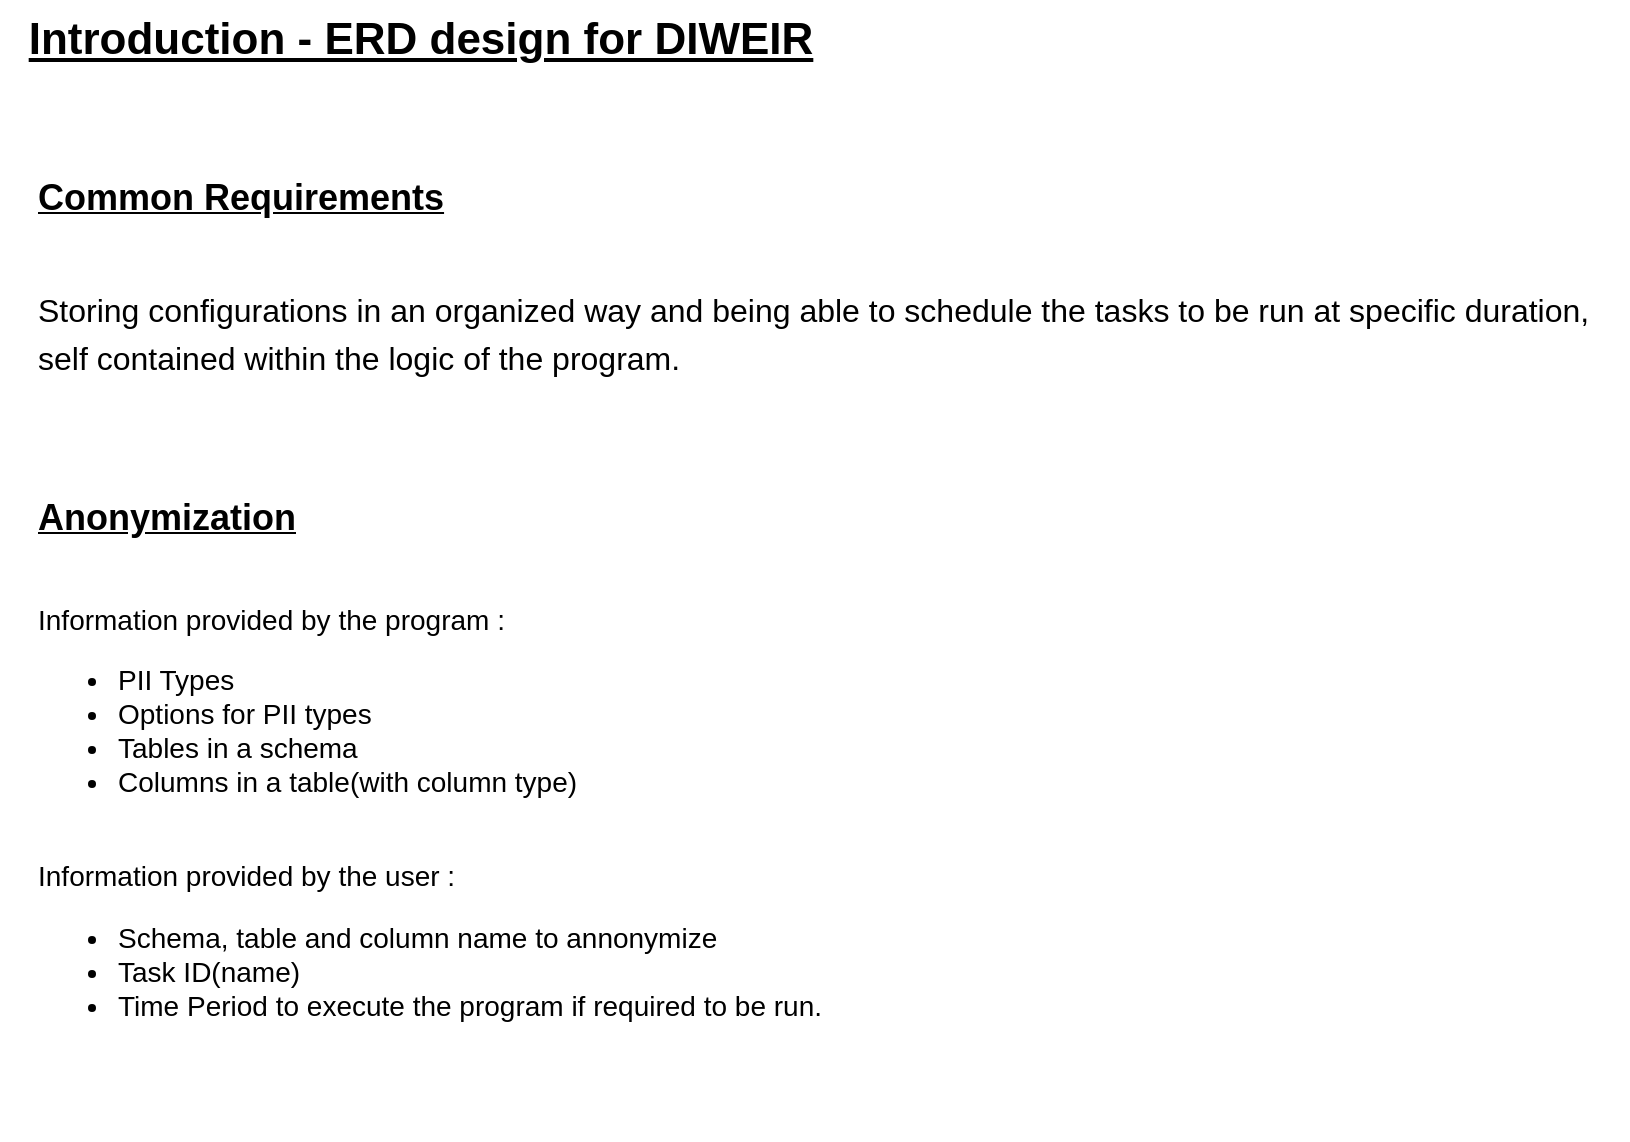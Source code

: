 <mxfile>
    <diagram id="hDRr3bf8Z7r-VfNs6G6r" name="Intro">
        <mxGraphModel dx="1130" dy="537" grid="1" gridSize="10" guides="1" tooltips="1" connect="1" arrows="1" fold="1" page="1" pageScale="1" pageWidth="827" pageHeight="1169" math="0" shadow="0">
            <root>
                <mxCell id="0"/>
                <mxCell id="1" parent="0"/>
                <mxCell id="-tKZcnZ2sMkIX7Yc69Rs-1" value="&lt;span style=&quot;font-size: 22px;&quot;&gt;&lt;font style=&quot;font-size: 22px;&quot;&gt;Introduction - ERD design for DIWEIR&lt;/font&gt;&lt;/span&gt;" style="text;html=1;align=center;verticalAlign=middle;resizable=0;points=[];autosize=1;strokeColor=none;fillColor=none;fontStyle=5;fontSize=22;" parent="1" vertex="1">
                    <mxGeometry width="420" height="40" as="geometry"/>
                </mxCell>
                <mxCell id="-tKZcnZ2sMkIX7Yc69Rs-2" value="&lt;h1 style=&quot;&quot;&gt;&lt;font style=&quot;font-size: 18px;&quot;&gt;&lt;u&gt;Anonymization&lt;/u&gt;&lt;/font&gt;&lt;/h1&gt;&lt;div style=&quot;font-size: 14px;&quot;&gt;&lt;font style=&quot;font-size: 14px;&quot;&gt;Information provided by the program :&lt;/font&gt;&lt;/div&gt;&lt;div style=&quot;font-size: 14px;&quot;&gt;&lt;ul&gt;&lt;li&gt;&lt;font style=&quot;font-size: 14px;&quot;&gt;PII Types&lt;/font&gt;&lt;/li&gt;&lt;li&gt;&lt;font style=&quot;font-size: 14px;&quot;&gt;Options for PII types&lt;/font&gt;&lt;/li&gt;&lt;li&gt;&lt;font style=&quot;font-size: 14px;&quot;&gt;Tables in a schema&lt;/font&gt;&lt;/li&gt;&lt;li&gt;&lt;font style=&quot;font-size: 14px;&quot;&gt;Columns in a table(with column type)&lt;/font&gt;&lt;/li&gt;&lt;/ul&gt;&lt;/div&gt;&lt;div style=&quot;font-size: 14px;&quot;&gt;&lt;font style=&quot;font-size: 14px;&quot;&gt;&lt;br&gt;&lt;/font&gt;&lt;/div&gt;&lt;div style=&quot;font-size: 14px;&quot;&gt;&lt;font style=&quot;font-size: 14px;&quot;&gt;Information provided by the user :&lt;/font&gt;&lt;/div&gt;&lt;div style=&quot;font-size: 14px;&quot;&gt;&lt;ul style=&quot;&quot;&gt;&lt;li style=&quot;&quot;&gt;&lt;font style=&quot;font-size: 14px;&quot;&gt;Schema, table and column name to annonymize&lt;/font&gt;&lt;/li&gt;&lt;li style=&quot;&quot;&gt;&lt;font style=&quot;font-size: 14px;&quot;&gt;Task ID(name)&lt;/font&gt;&lt;/li&gt;&lt;li style=&quot;&quot;&gt;&lt;font style=&quot;font-size: 14px;&quot;&gt;Time Period to execute the program if required to be run.&lt;/font&gt;&lt;/li&gt;&lt;/ul&gt;&lt;/div&gt;" style="text;html=1;strokeColor=none;fillColor=none;spacing=5;spacingTop=-20;whiteSpace=wrap;overflow=hidden;rounded=0;fontSize=20;" parent="1" vertex="1">
                    <mxGeometry x="14" y="210" width="800" height="360" as="geometry"/>
                </mxCell>
                <mxCell id="-tKZcnZ2sMkIX7Yc69Rs-3" value="&lt;h1&gt;&lt;font style=&quot;font-size: 18px;&quot;&gt;&lt;u&gt;Common Requirements&lt;/u&gt;&lt;/font&gt;&lt;/h1&gt;&lt;p&gt;&lt;font style=&quot;font-size: 16px;&quot;&gt;Storing configurations in an organized way and being able to schedule the tasks to be run at specific duration, self contained within the logic of the program.&lt;/font&gt;&lt;/p&gt;" style="text;html=1;strokeColor=none;fillColor=none;spacing=5;spacingTop=-20;whiteSpace=wrap;overflow=hidden;rounded=0;fontSize=20;" parent="1" vertex="1">
                    <mxGeometry x="14" y="50" width="800" height="160" as="geometry"/>
                </mxCell>
            </root>
        </mxGraphModel>
    </diagram>
    <diagram id="CNb_EUKefXbHjrRb-Suh" name="Common - ERD">
        <mxGraphModel dx="1130" dy="537" grid="1" gridSize="10" guides="1" tooltips="1" connect="1" arrows="1" fold="1" page="1" pageScale="1" pageWidth="827" pageHeight="1169" math="0" shadow="0">
            <root>
                <mxCell id="0"/>
                <mxCell id="1" parent="0"/>
                <mxCell id="YPmfw1YkRzVrI3UhGOM8-1" value="Common - ERD" style="text;strokeColor=none;fillColor=none;html=1;fontSize=24;fontStyle=5;verticalAlign=middle;align=center;" parent="1" vertex="1">
                    <mxGeometry width="190" height="40" as="geometry"/>
                </mxCell>
                <mxCell id="YPmfw1YkRzVrI3UhGOM8-2" value="TASK" style="shape=table;startSize=30;container=1;collapsible=0;childLayout=tableLayout;fixedRows=1;rowLines=0;fontStyle=1;fontSize=14;" parent="1" vertex="1">
                    <mxGeometry x="160" y="75" width="180" height="240" as="geometry"/>
                </mxCell>
                <mxCell id="YPmfw1YkRzVrI3UhGOM8-3" value="" style="shape=tableRow;horizontal=0;startSize=0;swimlaneHead=0;swimlaneBody=0;top=0;left=0;bottom=0;right=0;collapsible=0;dropTarget=0;fillColor=none;points=[[0,0.5],[1,0.5]];portConstraint=eastwest;fontSize=14;" parent="YPmfw1YkRzVrI3UhGOM8-2" vertex="1">
                    <mxGeometry y="30" width="180" height="30" as="geometry"/>
                </mxCell>
                <mxCell id="YPmfw1YkRzVrI3UhGOM8-4" value="PK" style="shape=partialRectangle;html=1;whiteSpace=wrap;connectable=0;fillColor=none;top=0;left=0;bottom=0;right=0;overflow=hidden;pointerEvents=1;fontSize=14;" parent="YPmfw1YkRzVrI3UhGOM8-3" vertex="1">
                    <mxGeometry width="40" height="30" as="geometry">
                        <mxRectangle width="40" height="30" as="alternateBounds"/>
                    </mxGeometry>
                </mxCell>
                <mxCell id="YPmfw1YkRzVrI3UhGOM8-5" value="id" style="shape=partialRectangle;html=1;whiteSpace=wrap;connectable=0;fillColor=#0050ef;top=0;left=0;bottom=0;right=0;align=left;spacingLeft=6;overflow=hidden;fontSize=14;fontColor=#ffffff;strokeColor=#001DBC;" parent="YPmfw1YkRzVrI3UhGOM8-3" vertex="1">
                    <mxGeometry x="40" width="140" height="30" as="geometry">
                        <mxRectangle width="140" height="30" as="alternateBounds"/>
                    </mxGeometry>
                </mxCell>
                <mxCell id="YPmfw1YkRzVrI3UhGOM8-6" value="" style="shape=tableRow;horizontal=0;startSize=0;swimlaneHead=0;swimlaneBody=0;top=0;left=0;bottom=0;right=0;collapsible=0;dropTarget=0;fillColor=none;points=[[0,0.5],[1,0.5]];portConstraint=eastwest;fontSize=14;" parent="YPmfw1YkRzVrI3UhGOM8-2" vertex="1">
                    <mxGeometry y="60" width="180" height="30" as="geometry"/>
                </mxCell>
                <mxCell id="YPmfw1YkRzVrI3UhGOM8-7" value="" style="shape=partialRectangle;html=1;whiteSpace=wrap;connectable=0;fillColor=none;top=0;left=0;bottom=0;right=0;overflow=hidden;fontSize=14;" parent="YPmfw1YkRzVrI3UhGOM8-6" vertex="1">
                    <mxGeometry width="40" height="30" as="geometry">
                        <mxRectangle width="40" height="30" as="alternateBounds"/>
                    </mxGeometry>
                </mxCell>
                <mxCell id="YPmfw1YkRzVrI3UhGOM8-8" value="type" style="shape=partialRectangle;html=1;whiteSpace=wrap;connectable=0;fillColor=#6a00ff;top=0;left=0;bottom=0;right=0;align=left;spacingLeft=6;overflow=hidden;fontSize=14;fontColor=#ffffff;strokeColor=#3700CC;" parent="YPmfw1YkRzVrI3UhGOM8-6" vertex="1">
                    <mxGeometry x="40" width="140" height="30" as="geometry">
                        <mxRectangle width="140" height="30" as="alternateBounds"/>
                    </mxGeometry>
                </mxCell>
                <mxCell id="YPmfw1YkRzVrI3UhGOM8-9" value="" style="shape=tableRow;horizontal=0;startSize=0;swimlaneHead=0;swimlaneBody=0;top=0;left=0;bottom=0;right=0;collapsible=0;dropTarget=0;fillColor=none;points=[[0,0.5],[1,0.5]];portConstraint=eastwest;fontSize=14;" parent="YPmfw1YkRzVrI3UhGOM8-2" vertex="1">
                    <mxGeometry y="90" width="180" height="30" as="geometry"/>
                </mxCell>
                <mxCell id="YPmfw1YkRzVrI3UhGOM8-10" value="" style="shape=partialRectangle;html=1;whiteSpace=wrap;connectable=0;fillColor=none;top=0;left=0;bottom=0;right=0;overflow=hidden;fontSize=14;" parent="YPmfw1YkRzVrI3UhGOM8-9" vertex="1">
                    <mxGeometry width="40" height="30" as="geometry">
                        <mxRectangle width="40" height="30" as="alternateBounds"/>
                    </mxGeometry>
                </mxCell>
                <mxCell id="YPmfw1YkRzVrI3UhGOM8-11" value="name" style="shape=partialRectangle;html=1;whiteSpace=wrap;connectable=0;fillColor=#6a00ff;top=0;left=0;bottom=0;right=0;align=left;spacingLeft=6;overflow=hidden;fontSize=14;fontColor=#ffffff;strokeColor=#3700CC;" parent="YPmfw1YkRzVrI3UhGOM8-9" vertex="1">
                    <mxGeometry x="40" width="140" height="30" as="geometry">
                        <mxRectangle width="140" height="30" as="alternateBounds"/>
                    </mxGeometry>
                </mxCell>
                <mxCell id="YPmfw1YkRzVrI3UhGOM8-28" style="shape=tableRow;horizontal=0;startSize=0;swimlaneHead=0;swimlaneBody=0;top=0;left=0;bottom=0;right=0;collapsible=0;dropTarget=0;fillColor=none;points=[[0,0.5],[1,0.5]];portConstraint=eastwest;fontSize=14;" parent="YPmfw1YkRzVrI3UhGOM8-2" vertex="1">
                    <mxGeometry y="120" width="180" height="30" as="geometry"/>
                </mxCell>
                <mxCell id="YPmfw1YkRzVrI3UhGOM8-29" style="shape=partialRectangle;html=1;whiteSpace=wrap;connectable=0;fillColor=none;top=0;left=0;bottom=0;right=0;overflow=hidden;fontSize=14;" parent="YPmfw1YkRzVrI3UhGOM8-28" vertex="1">
                    <mxGeometry width="40" height="30" as="geometry">
                        <mxRectangle width="40" height="30" as="alternateBounds"/>
                    </mxGeometry>
                </mxCell>
                <mxCell id="YPmfw1YkRzVrI3UhGOM8-30" value="created_on" style="shape=partialRectangle;html=1;whiteSpace=wrap;connectable=0;fillColor=#1ba1e2;top=0;left=0;bottom=0;right=0;align=left;spacingLeft=6;overflow=hidden;fontSize=14;fontColor=#ffffff;strokeColor=#006EAF;" parent="YPmfw1YkRzVrI3UhGOM8-28" vertex="1">
                    <mxGeometry x="40" width="140" height="30" as="geometry">
                        <mxRectangle width="140" height="30" as="alternateBounds"/>
                    </mxGeometry>
                </mxCell>
                <mxCell id="YPmfw1YkRzVrI3UhGOM8-31" style="shape=tableRow;horizontal=0;startSize=0;swimlaneHead=0;swimlaneBody=0;top=0;left=0;bottom=0;right=0;collapsible=0;dropTarget=0;fillColor=none;points=[[0,0.5],[1,0.5]];portConstraint=eastwest;fontSize=14;" parent="YPmfw1YkRzVrI3UhGOM8-2" vertex="1">
                    <mxGeometry y="150" width="180" height="30" as="geometry"/>
                </mxCell>
                <mxCell id="YPmfw1YkRzVrI3UhGOM8-32" style="shape=partialRectangle;html=1;whiteSpace=wrap;connectable=0;fillColor=none;top=0;left=0;bottom=0;right=0;overflow=hidden;fontSize=14;" parent="YPmfw1YkRzVrI3UhGOM8-31" vertex="1">
                    <mxGeometry width="40" height="30" as="geometry">
                        <mxRectangle width="40" height="30" as="alternateBounds"/>
                    </mxGeometry>
                </mxCell>
                <mxCell id="YPmfw1YkRzVrI3UhGOM8-33" value="modified_on" style="shape=partialRectangle;html=1;whiteSpace=wrap;connectable=0;fillColor=#1ba1e2;top=0;left=0;bottom=0;right=0;align=left;spacingLeft=6;overflow=hidden;fontSize=14;fontColor=#ffffff;strokeColor=#006EAF;" parent="YPmfw1YkRzVrI3UhGOM8-31" vertex="1">
                    <mxGeometry x="40" width="140" height="30" as="geometry">
                        <mxRectangle width="140" height="30" as="alternateBounds"/>
                    </mxGeometry>
                </mxCell>
                <mxCell id="YPmfw1YkRzVrI3UhGOM8-34" style="shape=tableRow;horizontal=0;startSize=0;swimlaneHead=0;swimlaneBody=0;top=0;left=0;bottom=0;right=0;collapsible=0;dropTarget=0;fillColor=none;points=[[0,0.5],[1,0.5]];portConstraint=eastwest;fontSize=14;" parent="YPmfw1YkRzVrI3UhGOM8-2" vertex="1">
                    <mxGeometry y="180" width="180" height="30" as="geometry"/>
                </mxCell>
                <mxCell id="YPmfw1YkRzVrI3UhGOM8-35" style="shape=partialRectangle;html=1;whiteSpace=wrap;connectable=0;fillColor=none;top=0;left=0;bottom=0;right=0;overflow=hidden;fontSize=14;" parent="YPmfw1YkRzVrI3UhGOM8-34" vertex="1">
                    <mxGeometry width="40" height="30" as="geometry">
                        <mxRectangle width="40" height="30" as="alternateBounds"/>
                    </mxGeometry>
                </mxCell>
                <mxCell id="YPmfw1YkRzVrI3UhGOM8-36" value="created_by" style="shape=partialRectangle;html=1;whiteSpace=wrap;connectable=0;fillColor=#1ba1e2;top=0;left=0;bottom=0;right=0;align=left;spacingLeft=6;overflow=hidden;fontSize=14;fontColor=#ffffff;strokeColor=#006EAF;" parent="YPmfw1YkRzVrI3UhGOM8-34" vertex="1">
                    <mxGeometry x="40" width="140" height="30" as="geometry">
                        <mxRectangle width="140" height="30" as="alternateBounds"/>
                    </mxGeometry>
                </mxCell>
                <mxCell id="YPmfw1YkRzVrI3UhGOM8-37" style="shape=tableRow;horizontal=0;startSize=0;swimlaneHead=0;swimlaneBody=0;top=0;left=0;bottom=0;right=0;collapsible=0;dropTarget=0;fillColor=none;points=[[0,0.5],[1,0.5]];portConstraint=eastwest;fontSize=14;" parent="YPmfw1YkRzVrI3UhGOM8-2" vertex="1">
                    <mxGeometry y="210" width="180" height="30" as="geometry"/>
                </mxCell>
                <mxCell id="YPmfw1YkRzVrI3UhGOM8-38" style="shape=partialRectangle;html=1;whiteSpace=wrap;connectable=0;fillColor=none;top=0;left=0;bottom=0;right=0;overflow=hidden;fontSize=14;" parent="YPmfw1YkRzVrI3UhGOM8-37" vertex="1">
                    <mxGeometry width="40" height="30" as="geometry">
                        <mxRectangle width="40" height="30" as="alternateBounds"/>
                    </mxGeometry>
                </mxCell>
                <mxCell id="YPmfw1YkRzVrI3UhGOM8-39" value="modified_by" style="shape=partialRectangle;html=1;whiteSpace=wrap;connectable=0;fillColor=#1ba1e2;top=0;left=0;bottom=0;right=0;align=left;spacingLeft=6;overflow=hidden;fontSize=14;fontColor=#ffffff;strokeColor=#006EAF;" parent="YPmfw1YkRzVrI3UhGOM8-37" vertex="1">
                    <mxGeometry x="40" width="140" height="30" as="geometry">
                        <mxRectangle width="140" height="30" as="alternateBounds"/>
                    </mxGeometry>
                </mxCell>
                <mxCell id="YPmfw1YkRzVrI3UhGOM8-18" value="SCHEDULE" style="shape=table;startSize=30;container=1;collapsible=0;childLayout=tableLayout;fixedRows=1;rowLines=0;fontStyle=1;fontSize=14;" parent="1" vertex="1">
                    <mxGeometry x="456" y="75" width="180" height="390" as="geometry"/>
                </mxCell>
                <mxCell id="YPmfw1YkRzVrI3UhGOM8-19" value="" style="shape=tableRow;horizontal=0;startSize=0;swimlaneHead=0;swimlaneBody=0;top=0;left=0;bottom=0;right=0;collapsible=0;dropTarget=0;fillColor=none;points=[[0,0.5],[1,0.5]];portConstraint=eastwest;fontSize=14;" parent="YPmfw1YkRzVrI3UhGOM8-18" vertex="1">
                    <mxGeometry y="30" width="180" height="30" as="geometry"/>
                </mxCell>
                <mxCell id="YPmfw1YkRzVrI3UhGOM8-20" value="PK&lt;span style=&quot;white-space: pre;&quot;&gt;&#9;&lt;/span&gt;" style="shape=partialRectangle;html=1;whiteSpace=wrap;connectable=0;fillColor=none;top=0;left=0;bottom=0;right=0;overflow=hidden;pointerEvents=1;fontSize=14;" parent="YPmfw1YkRzVrI3UhGOM8-19" vertex="1">
                    <mxGeometry width="40" height="30" as="geometry">
                        <mxRectangle width="40" height="30" as="alternateBounds"/>
                    </mxGeometry>
                </mxCell>
                <mxCell id="YPmfw1YkRzVrI3UhGOM8-21" value="id" style="shape=partialRectangle;html=1;whiteSpace=wrap;connectable=0;fillColor=#0050ef;top=0;left=0;bottom=0;right=0;align=left;spacingLeft=6;overflow=hidden;fontSize=14;fontColor=#ffffff;strokeColor=#001DBC;" parent="YPmfw1YkRzVrI3UhGOM8-19" vertex="1">
                    <mxGeometry x="40" width="140" height="30" as="geometry">
                        <mxRectangle width="140" height="30" as="alternateBounds"/>
                    </mxGeometry>
                </mxCell>
                <mxCell id="YPmfw1YkRzVrI3UhGOM8-22" value="" style="shape=tableRow;horizontal=0;startSize=0;swimlaneHead=0;swimlaneBody=0;top=0;left=0;bottom=0;right=0;collapsible=0;dropTarget=0;fillColor=none;points=[[0,0.5],[1,0.5]];portConstraint=eastwest;fontSize=14;" parent="YPmfw1YkRzVrI3UhGOM8-18" vertex="1">
                    <mxGeometry y="60" width="180" height="30" as="geometry"/>
                </mxCell>
                <mxCell id="YPmfw1YkRzVrI3UhGOM8-23" value="FK" style="shape=partialRectangle;html=1;whiteSpace=wrap;connectable=0;fillColor=none;top=0;left=0;bottom=0;right=0;overflow=hidden;fontSize=14;" parent="YPmfw1YkRzVrI3UhGOM8-22" vertex="1">
                    <mxGeometry width="40" height="30" as="geometry">
                        <mxRectangle width="40" height="30" as="alternateBounds"/>
                    </mxGeometry>
                </mxCell>
                <mxCell id="YPmfw1YkRzVrI3UhGOM8-24" value="task_id" style="shape=partialRectangle;html=1;whiteSpace=wrap;connectable=0;fillColor=#d80073;top=0;left=0;bottom=0;right=0;align=left;spacingLeft=6;overflow=hidden;fontSize=14;fontColor=#ffffff;strokeColor=#A50040;" parent="YPmfw1YkRzVrI3UhGOM8-22" vertex="1">
                    <mxGeometry x="40" width="140" height="30" as="geometry">
                        <mxRectangle width="140" height="30" as="alternateBounds"/>
                    </mxGeometry>
                </mxCell>
                <mxCell id="YPmfw1YkRzVrI3UhGOM8-75" style="shape=tableRow;horizontal=0;startSize=0;swimlaneHead=0;swimlaneBody=0;top=0;left=0;bottom=0;right=0;collapsible=0;dropTarget=0;fillColor=none;points=[[0,0.5],[1,0.5]];portConstraint=eastwest;fontSize=14;" parent="YPmfw1YkRzVrI3UhGOM8-18" vertex="1">
                    <mxGeometry y="90" width="180" height="30" as="geometry"/>
                </mxCell>
                <mxCell id="YPmfw1YkRzVrI3UhGOM8-76" value="FK" style="shape=partialRectangle;html=1;whiteSpace=wrap;connectable=0;fillColor=none;top=0;left=0;bottom=0;right=0;overflow=hidden;fontSize=14;" parent="YPmfw1YkRzVrI3UhGOM8-75" vertex="1">
                    <mxGeometry width="40" height="30" as="geometry">
                        <mxRectangle width="40" height="30" as="alternateBounds"/>
                    </mxGeometry>
                </mxCell>
                <mxCell id="YPmfw1YkRzVrI3UhGOM8-77" value="group_id" style="shape=partialRectangle;html=1;whiteSpace=wrap;connectable=0;fillColor=#d80073;top=0;left=0;bottom=0;right=0;align=left;spacingLeft=6;overflow=hidden;fontSize=14;fontColor=#ffffff;strokeColor=#A50040;" parent="YPmfw1YkRzVrI3UhGOM8-75" vertex="1">
                    <mxGeometry x="40" width="140" height="30" as="geometry">
                        <mxRectangle width="140" height="30" as="alternateBounds"/>
                    </mxGeometry>
                </mxCell>
                <mxCell id="YPmfw1YkRzVrI3UhGOM8-25" value="" style="shape=tableRow;horizontal=0;startSize=0;swimlaneHead=0;swimlaneBody=0;top=0;left=0;bottom=0;right=0;collapsible=0;dropTarget=0;fillColor=none;points=[[0,0.5],[1,0.5]];portConstraint=eastwest;fontSize=14;" parent="YPmfw1YkRzVrI3UhGOM8-18" vertex="1">
                    <mxGeometry y="120" width="180" height="30" as="geometry"/>
                </mxCell>
                <mxCell id="YPmfw1YkRzVrI3UhGOM8-26" value="" style="shape=partialRectangle;html=1;whiteSpace=wrap;connectable=0;fillColor=none;top=0;left=0;bottom=0;right=0;overflow=hidden;fontSize=14;" parent="YPmfw1YkRzVrI3UhGOM8-25" vertex="1">
                    <mxGeometry width="40" height="30" as="geometry">
                        <mxRectangle width="40" height="30" as="alternateBounds"/>
                    </mxGeometry>
                </mxCell>
                <mxCell id="YPmfw1YkRzVrI3UhGOM8-27" value="minute" style="shape=partialRectangle;html=1;whiteSpace=wrap;connectable=0;fillColor=#76608a;top=0;left=0;bottom=0;right=0;align=left;spacingLeft=6;overflow=hidden;fontSize=14;strokeColor=#432D57;fontColor=#ffffff;" parent="YPmfw1YkRzVrI3UhGOM8-25" vertex="1">
                    <mxGeometry x="40" width="140" height="30" as="geometry">
                        <mxRectangle width="140" height="30" as="alternateBounds"/>
                    </mxGeometry>
                </mxCell>
                <mxCell id="YPmfw1YkRzVrI3UhGOM8-40" style="shape=tableRow;horizontal=0;startSize=0;swimlaneHead=0;swimlaneBody=0;top=0;left=0;bottom=0;right=0;collapsible=0;dropTarget=0;fillColor=none;points=[[0,0.5],[1,0.5]];portConstraint=eastwest;fontSize=14;" parent="YPmfw1YkRzVrI3UhGOM8-18" vertex="1">
                    <mxGeometry y="150" width="180" height="30" as="geometry"/>
                </mxCell>
                <mxCell id="YPmfw1YkRzVrI3UhGOM8-41" style="shape=partialRectangle;html=1;whiteSpace=wrap;connectable=0;fillColor=none;top=0;left=0;bottom=0;right=0;overflow=hidden;fontSize=14;" parent="YPmfw1YkRzVrI3UhGOM8-40" vertex="1">
                    <mxGeometry width="40" height="30" as="geometry">
                        <mxRectangle width="40" height="30" as="alternateBounds"/>
                    </mxGeometry>
                </mxCell>
                <mxCell id="YPmfw1YkRzVrI3UhGOM8-42" value="hour" style="shape=partialRectangle;html=1;whiteSpace=wrap;connectable=0;fillColor=#76608a;top=0;left=0;bottom=0;right=0;align=left;spacingLeft=6;overflow=hidden;fontSize=14;strokeColor=#432D57;fontColor=#ffffff;" parent="YPmfw1YkRzVrI3UhGOM8-40" vertex="1">
                    <mxGeometry x="40" width="140" height="30" as="geometry">
                        <mxRectangle width="140" height="30" as="alternateBounds"/>
                    </mxGeometry>
                </mxCell>
                <mxCell id="YPmfw1YkRzVrI3UhGOM8-43" style="shape=tableRow;horizontal=0;startSize=0;swimlaneHead=0;swimlaneBody=0;top=0;left=0;bottom=0;right=0;collapsible=0;dropTarget=0;fillColor=none;points=[[0,0.5],[1,0.5]];portConstraint=eastwest;fontSize=14;" parent="YPmfw1YkRzVrI3UhGOM8-18" vertex="1">
                    <mxGeometry y="180" width="180" height="30" as="geometry"/>
                </mxCell>
                <mxCell id="YPmfw1YkRzVrI3UhGOM8-44" style="shape=partialRectangle;html=1;whiteSpace=wrap;connectable=0;fillColor=none;top=0;left=0;bottom=0;right=0;overflow=hidden;fontSize=14;" parent="YPmfw1YkRzVrI3UhGOM8-43" vertex="1">
                    <mxGeometry width="40" height="30" as="geometry">
                        <mxRectangle width="40" height="30" as="alternateBounds"/>
                    </mxGeometry>
                </mxCell>
                <mxCell id="YPmfw1YkRzVrI3UhGOM8-45" value="day_of_month" style="shape=partialRectangle;html=1;whiteSpace=wrap;connectable=0;fillColor=#76608a;top=0;left=0;bottom=0;right=0;align=left;spacingLeft=6;overflow=hidden;fontSize=14;strokeColor=#432D57;fontColor=#ffffff;" parent="YPmfw1YkRzVrI3UhGOM8-43" vertex="1">
                    <mxGeometry x="40" width="140" height="30" as="geometry">
                        <mxRectangle width="140" height="30" as="alternateBounds"/>
                    </mxGeometry>
                </mxCell>
                <mxCell id="YPmfw1YkRzVrI3UhGOM8-46" style="shape=tableRow;horizontal=0;startSize=0;swimlaneHead=0;swimlaneBody=0;top=0;left=0;bottom=0;right=0;collapsible=0;dropTarget=0;fillColor=none;points=[[0,0.5],[1,0.5]];portConstraint=eastwest;fontSize=14;" parent="YPmfw1YkRzVrI3UhGOM8-18" vertex="1">
                    <mxGeometry y="210" width="180" height="30" as="geometry"/>
                </mxCell>
                <mxCell id="YPmfw1YkRzVrI3UhGOM8-47" style="shape=partialRectangle;html=1;whiteSpace=wrap;connectable=0;fillColor=none;top=0;left=0;bottom=0;right=0;overflow=hidden;fontSize=14;" parent="YPmfw1YkRzVrI3UhGOM8-46" vertex="1">
                    <mxGeometry width="40" height="30" as="geometry">
                        <mxRectangle width="40" height="30" as="alternateBounds"/>
                    </mxGeometry>
                </mxCell>
                <mxCell id="YPmfw1YkRzVrI3UhGOM8-48" value="month" style="shape=partialRectangle;html=1;whiteSpace=wrap;connectable=0;fillColor=#76608a;top=0;left=0;bottom=0;right=0;align=left;spacingLeft=6;overflow=hidden;fontSize=14;strokeColor=#432D57;fontColor=#ffffff;" parent="YPmfw1YkRzVrI3UhGOM8-46" vertex="1">
                    <mxGeometry x="40" width="140" height="30" as="geometry">
                        <mxRectangle width="140" height="30" as="alternateBounds"/>
                    </mxGeometry>
                </mxCell>
                <mxCell id="YPmfw1YkRzVrI3UhGOM8-49" style="shape=tableRow;horizontal=0;startSize=0;swimlaneHead=0;swimlaneBody=0;top=0;left=0;bottom=0;right=0;collapsible=0;dropTarget=0;fillColor=none;points=[[0,0.5],[1,0.5]];portConstraint=eastwest;fontSize=14;" parent="YPmfw1YkRzVrI3UhGOM8-18" vertex="1">
                    <mxGeometry y="240" width="180" height="30" as="geometry"/>
                </mxCell>
                <mxCell id="YPmfw1YkRzVrI3UhGOM8-50" style="shape=partialRectangle;html=1;whiteSpace=wrap;connectable=0;fillColor=none;top=0;left=0;bottom=0;right=0;overflow=hidden;fontSize=14;" parent="YPmfw1YkRzVrI3UhGOM8-49" vertex="1">
                    <mxGeometry width="40" height="30" as="geometry">
                        <mxRectangle width="40" height="30" as="alternateBounds"/>
                    </mxGeometry>
                </mxCell>
                <mxCell id="YPmfw1YkRzVrI3UhGOM8-51" value="day_of_week" style="shape=partialRectangle;html=1;whiteSpace=wrap;connectable=0;fillColor=#76608a;top=0;left=0;bottom=0;right=0;align=left;spacingLeft=6;overflow=hidden;fontSize=14;strokeColor=#432D57;fontColor=#ffffff;" parent="YPmfw1YkRzVrI3UhGOM8-49" vertex="1">
                    <mxGeometry x="40" width="140" height="30" as="geometry">
                        <mxRectangle width="140" height="30" as="alternateBounds"/>
                    </mxGeometry>
                </mxCell>
                <mxCell id="YPmfw1YkRzVrI3UhGOM8-53" style="shape=tableRow;horizontal=0;startSize=0;swimlaneHead=0;swimlaneBody=0;top=0;left=0;bottom=0;right=0;collapsible=0;dropTarget=0;fillColor=none;points=[[0,0.5],[1,0.5]];portConstraint=eastwest;fontSize=14;" parent="YPmfw1YkRzVrI3UhGOM8-18" vertex="1">
                    <mxGeometry y="270" width="180" height="30" as="geometry"/>
                </mxCell>
                <mxCell id="YPmfw1YkRzVrI3UhGOM8-54" style="shape=partialRectangle;html=1;whiteSpace=wrap;connectable=0;fillColor=none;top=0;left=0;bottom=0;right=0;overflow=hidden;fontSize=14;" parent="YPmfw1YkRzVrI3UhGOM8-53" vertex="1">
                    <mxGeometry width="40" height="30" as="geometry">
                        <mxRectangle width="40" height="30" as="alternateBounds"/>
                    </mxGeometry>
                </mxCell>
                <mxCell id="YPmfw1YkRzVrI3UhGOM8-55" value="created_on" style="shape=partialRectangle;html=1;whiteSpace=wrap;connectable=0;top=0;left=0;bottom=0;right=0;align=left;spacingLeft=6;overflow=hidden;fontSize=14;fillColor=#1ba1e2;fontColor=#ffffff;strokeColor=#006EAF;" parent="YPmfw1YkRzVrI3UhGOM8-53" vertex="1">
                    <mxGeometry x="40" width="140" height="30" as="geometry">
                        <mxRectangle width="140" height="30" as="alternateBounds"/>
                    </mxGeometry>
                </mxCell>
                <mxCell id="YPmfw1YkRzVrI3UhGOM8-56" style="shape=tableRow;horizontal=0;startSize=0;swimlaneHead=0;swimlaneBody=0;top=0;left=0;bottom=0;right=0;collapsible=0;dropTarget=0;fillColor=none;points=[[0,0.5],[1,0.5]];portConstraint=eastwest;fontSize=14;" parent="YPmfw1YkRzVrI3UhGOM8-18" vertex="1">
                    <mxGeometry y="300" width="180" height="30" as="geometry"/>
                </mxCell>
                <mxCell id="YPmfw1YkRzVrI3UhGOM8-57" style="shape=partialRectangle;html=1;whiteSpace=wrap;connectable=0;fillColor=none;top=0;left=0;bottom=0;right=0;overflow=hidden;fontSize=14;" parent="YPmfw1YkRzVrI3UhGOM8-56" vertex="1">
                    <mxGeometry width="40" height="30" as="geometry">
                        <mxRectangle width="40" height="30" as="alternateBounds"/>
                    </mxGeometry>
                </mxCell>
                <mxCell id="YPmfw1YkRzVrI3UhGOM8-58" value="modified_on" style="shape=partialRectangle;html=1;whiteSpace=wrap;connectable=0;top=0;left=0;bottom=0;right=0;align=left;spacingLeft=6;overflow=hidden;fontSize=14;fillColor=#1ba1e2;fontColor=#ffffff;strokeColor=#006EAF;" parent="YPmfw1YkRzVrI3UhGOM8-56" vertex="1">
                    <mxGeometry x="40" width="140" height="30" as="geometry">
                        <mxRectangle width="140" height="30" as="alternateBounds"/>
                    </mxGeometry>
                </mxCell>
                <mxCell id="YPmfw1YkRzVrI3UhGOM8-59" style="shape=tableRow;horizontal=0;startSize=0;swimlaneHead=0;swimlaneBody=0;top=0;left=0;bottom=0;right=0;collapsible=0;dropTarget=0;fillColor=none;points=[[0,0.5],[1,0.5]];portConstraint=eastwest;fontSize=14;" parent="YPmfw1YkRzVrI3UhGOM8-18" vertex="1">
                    <mxGeometry y="330" width="180" height="30" as="geometry"/>
                </mxCell>
                <mxCell id="YPmfw1YkRzVrI3UhGOM8-60" style="shape=partialRectangle;html=1;whiteSpace=wrap;connectable=0;fillColor=none;top=0;left=0;bottom=0;right=0;overflow=hidden;fontSize=14;" parent="YPmfw1YkRzVrI3UhGOM8-59" vertex="1">
                    <mxGeometry width="40" height="30" as="geometry">
                        <mxRectangle width="40" height="30" as="alternateBounds"/>
                    </mxGeometry>
                </mxCell>
                <mxCell id="YPmfw1YkRzVrI3UhGOM8-61" value="created_by" style="shape=partialRectangle;html=1;whiteSpace=wrap;connectable=0;top=0;left=0;bottom=0;right=0;align=left;spacingLeft=6;overflow=hidden;fontSize=14;fillColor=#1ba1e2;fontColor=#ffffff;strokeColor=#006EAF;" parent="YPmfw1YkRzVrI3UhGOM8-59" vertex="1">
                    <mxGeometry x="40" width="140" height="30" as="geometry">
                        <mxRectangle width="140" height="30" as="alternateBounds"/>
                    </mxGeometry>
                </mxCell>
                <mxCell id="YPmfw1YkRzVrI3UhGOM8-62" style="shape=tableRow;horizontal=0;startSize=0;swimlaneHead=0;swimlaneBody=0;top=0;left=0;bottom=0;right=0;collapsible=0;dropTarget=0;fillColor=none;points=[[0,0.5],[1,0.5]];portConstraint=eastwest;fontSize=14;" parent="YPmfw1YkRzVrI3UhGOM8-18" vertex="1">
                    <mxGeometry y="360" width="180" height="30" as="geometry"/>
                </mxCell>
                <mxCell id="YPmfw1YkRzVrI3UhGOM8-63" style="shape=partialRectangle;html=1;whiteSpace=wrap;connectable=0;fillColor=none;top=0;left=0;bottom=0;right=0;overflow=hidden;fontSize=14;" parent="YPmfw1YkRzVrI3UhGOM8-62" vertex="1">
                    <mxGeometry width="40" height="30" as="geometry">
                        <mxRectangle width="40" height="30" as="alternateBounds"/>
                    </mxGeometry>
                </mxCell>
                <mxCell id="YPmfw1YkRzVrI3UhGOM8-64" value="modified_by" style="shape=partialRectangle;html=1;whiteSpace=wrap;connectable=0;top=0;left=0;bottom=0;right=0;align=left;spacingLeft=6;overflow=hidden;fontSize=14;fillColor=#1ba1e2;fontColor=#ffffff;strokeColor=#006EAF;" parent="YPmfw1YkRzVrI3UhGOM8-62" vertex="1">
                    <mxGeometry x="40" width="140" height="30" as="geometry">
                        <mxRectangle width="140" height="30" as="alternateBounds"/>
                    </mxGeometry>
                </mxCell>
                <mxCell id="YPmfw1YkRzVrI3UhGOM8-52" style="edgeStyle=orthogonalEdgeStyle;html=1;exitX=0;exitY=0.5;exitDx=0;exitDy=0;entryX=1;entryY=0.5;entryDx=0;entryDy=0;fontSize=14;" parent="1" source="YPmfw1YkRzVrI3UhGOM8-22" target="YPmfw1YkRzVrI3UhGOM8-3" edge="1">
                    <mxGeometry relative="1" as="geometry">
                        <Array as="points">
                            <mxPoint x="430" y="150"/>
                            <mxPoint x="430" y="120"/>
                        </Array>
                    </mxGeometry>
                </mxCell>
                <mxCell id="YPmfw1YkRzVrI3UhGOM8-65" value="TASK_GROUP" style="shape=table;startSize=30;container=1;collapsible=0;childLayout=tableLayout;fixedRows=1;rowLines=0;fontStyle=1;fontSize=14;fillColor=none;" parent="1" vertex="1">
                    <mxGeometry x="160" y="350" width="180" height="270" as="geometry"/>
                </mxCell>
                <mxCell id="YPmfw1YkRzVrI3UhGOM8-66" value="" style="shape=tableRow;horizontal=0;startSize=0;swimlaneHead=0;swimlaneBody=0;top=0;left=0;bottom=0;right=0;collapsible=0;dropTarget=0;fillColor=none;points=[[0,0.5],[1,0.5]];portConstraint=eastwest;fontSize=14;" parent="YPmfw1YkRzVrI3UhGOM8-65" vertex="1">
                    <mxGeometry y="30" width="180" height="30" as="geometry"/>
                </mxCell>
                <mxCell id="YPmfw1YkRzVrI3UhGOM8-67" value="PK" style="shape=partialRectangle;html=1;whiteSpace=wrap;connectable=0;fillColor=none;top=0;left=0;bottom=0;right=0;overflow=hidden;pointerEvents=1;fontSize=14;" parent="YPmfw1YkRzVrI3UhGOM8-66" vertex="1">
                    <mxGeometry width="40" height="30" as="geometry">
                        <mxRectangle width="40" height="30" as="alternateBounds"/>
                    </mxGeometry>
                </mxCell>
                <mxCell id="YPmfw1YkRzVrI3UhGOM8-68" value="id" style="shape=partialRectangle;html=1;whiteSpace=wrap;connectable=0;fillColor=#0050ef;top=0;left=0;bottom=0;right=0;align=left;spacingLeft=6;overflow=hidden;fontSize=14;fontColor=#ffffff;strokeColor=#001DBC;" parent="YPmfw1YkRzVrI3UhGOM8-66" vertex="1">
                    <mxGeometry x="40" width="140" height="30" as="geometry">
                        <mxRectangle width="140" height="30" as="alternateBounds"/>
                    </mxGeometry>
                </mxCell>
                <mxCell id="YPmfw1YkRzVrI3UhGOM8-80" style="shape=tableRow;horizontal=0;startSize=0;swimlaneHead=0;swimlaneBody=0;top=0;left=0;bottom=0;right=0;collapsible=0;dropTarget=0;fillColor=none;points=[[0,0.5],[1,0.5]];portConstraint=eastwest;fontSize=14;" parent="YPmfw1YkRzVrI3UhGOM8-65" vertex="1">
                    <mxGeometry y="60" width="180" height="30" as="geometry"/>
                </mxCell>
                <mxCell id="YPmfw1YkRzVrI3UhGOM8-81" style="shape=partialRectangle;html=1;whiteSpace=wrap;connectable=0;fillColor=none;top=0;left=0;bottom=0;right=0;overflow=hidden;fontSize=14;" parent="YPmfw1YkRzVrI3UhGOM8-80" vertex="1">
                    <mxGeometry width="40" height="30" as="geometry">
                        <mxRectangle width="40" height="30" as="alternateBounds"/>
                    </mxGeometry>
                </mxCell>
                <mxCell id="YPmfw1YkRzVrI3UhGOM8-82" value="type" style="shape=partialRectangle;html=1;whiteSpace=wrap;connectable=0;fillColor=#6a00ff;top=0;left=0;bottom=0;right=0;align=left;spacingLeft=6;overflow=hidden;fontSize=14;fontColor=#ffffff;strokeColor=#3700CC;" parent="YPmfw1YkRzVrI3UhGOM8-80" vertex="1">
                    <mxGeometry x="40" width="140" height="30" as="geometry">
                        <mxRectangle width="140" height="30" as="alternateBounds"/>
                    </mxGeometry>
                </mxCell>
                <mxCell id="YPmfw1YkRzVrI3UhGOM8-69" value="" style="shape=tableRow;horizontal=0;startSize=0;swimlaneHead=0;swimlaneBody=0;top=0;left=0;bottom=0;right=0;collapsible=0;dropTarget=0;fillColor=none;points=[[0,0.5],[1,0.5]];portConstraint=eastwest;fontSize=14;" parent="YPmfw1YkRzVrI3UhGOM8-65" vertex="1">
                    <mxGeometry y="90" width="180" height="30" as="geometry"/>
                </mxCell>
                <mxCell id="YPmfw1YkRzVrI3UhGOM8-70" value="" style="shape=partialRectangle;html=1;whiteSpace=wrap;connectable=0;fillColor=none;top=0;left=0;bottom=0;right=0;overflow=hidden;fontSize=14;" parent="YPmfw1YkRzVrI3UhGOM8-69" vertex="1">
                    <mxGeometry width="40" height="30" as="geometry">
                        <mxRectangle width="40" height="30" as="alternateBounds"/>
                    </mxGeometry>
                </mxCell>
                <mxCell id="YPmfw1YkRzVrI3UhGOM8-71" value="name" style="shape=partialRectangle;html=1;whiteSpace=wrap;connectable=0;fillColor=#6a00ff;top=0;left=0;bottom=0;right=0;align=left;spacingLeft=6;overflow=hidden;fontSize=14;fontColor=#ffffff;strokeColor=#3700CC;" parent="YPmfw1YkRzVrI3UhGOM8-69" vertex="1">
                    <mxGeometry x="40" width="140" height="30" as="geometry">
                        <mxRectangle width="140" height="30" as="alternateBounds"/>
                    </mxGeometry>
                </mxCell>
                <mxCell id="YPmfw1YkRzVrI3UhGOM8-72" value="" style="shape=tableRow;horizontal=0;startSize=0;swimlaneHead=0;swimlaneBody=0;top=0;left=0;bottom=0;right=0;collapsible=0;dropTarget=0;fillColor=none;points=[[0,0.5],[1,0.5]];portConstraint=eastwest;fontSize=14;" parent="YPmfw1YkRzVrI3UhGOM8-65" vertex="1">
                    <mxGeometry y="120" width="180" height="30" as="geometry"/>
                </mxCell>
                <mxCell id="YPmfw1YkRzVrI3UhGOM8-73" value="FK" style="shape=partialRectangle;html=1;whiteSpace=wrap;connectable=0;fillColor=none;top=0;left=0;bottom=0;right=0;overflow=hidden;fontSize=14;" parent="YPmfw1YkRzVrI3UhGOM8-72" vertex="1">
                    <mxGeometry width="40" height="30" as="geometry">
                        <mxRectangle width="40" height="30" as="alternateBounds"/>
                    </mxGeometry>
                </mxCell>
                <mxCell id="YPmfw1YkRzVrI3UhGOM8-74" value="task_id" style="shape=partialRectangle;html=1;whiteSpace=wrap;connectable=0;fillColor=#d80073;top=0;left=0;bottom=0;right=0;align=left;spacingLeft=6;overflow=hidden;fontSize=14;fontColor=#ffffff;strokeColor=#A50040;" parent="YPmfw1YkRzVrI3UhGOM8-72" vertex="1">
                    <mxGeometry x="40" width="140" height="30" as="geometry">
                        <mxRectangle width="140" height="30" as="alternateBounds"/>
                    </mxGeometry>
                </mxCell>
                <mxCell id="YPmfw1YkRzVrI3UhGOM8-92" style="shape=tableRow;horizontal=0;startSize=0;swimlaneHead=0;swimlaneBody=0;top=0;left=0;bottom=0;right=0;collapsible=0;dropTarget=0;fillColor=none;points=[[0,0.5],[1,0.5]];portConstraint=eastwest;fontSize=14;" parent="YPmfw1YkRzVrI3UhGOM8-65" vertex="1">
                    <mxGeometry y="150" width="180" height="30" as="geometry"/>
                </mxCell>
                <mxCell id="YPmfw1YkRzVrI3UhGOM8-93" style="shape=partialRectangle;html=1;whiteSpace=wrap;connectable=0;fillColor=none;top=0;left=0;bottom=0;right=0;overflow=hidden;fontSize=14;" parent="YPmfw1YkRzVrI3UhGOM8-92" vertex="1">
                    <mxGeometry width="40" height="30" as="geometry">
                        <mxRectangle width="40" height="30" as="alternateBounds"/>
                    </mxGeometry>
                </mxCell>
                <mxCell id="YPmfw1YkRzVrI3UhGOM8-94" value="created_on" style="shape=partialRectangle;html=1;whiteSpace=wrap;connectable=0;fillColor=#1ba1e2;top=0;left=0;bottom=0;right=0;align=left;spacingLeft=6;overflow=hidden;fontSize=14;fontColor=#ffffff;strokeColor=#006EAF;" parent="YPmfw1YkRzVrI3UhGOM8-92" vertex="1">
                    <mxGeometry x="40" width="140" height="30" as="geometry">
                        <mxRectangle width="140" height="30" as="alternateBounds"/>
                    </mxGeometry>
                </mxCell>
                <mxCell id="YPmfw1YkRzVrI3UhGOM8-89" style="shape=tableRow;horizontal=0;startSize=0;swimlaneHead=0;swimlaneBody=0;top=0;left=0;bottom=0;right=0;collapsible=0;dropTarget=0;fillColor=none;points=[[0,0.5],[1,0.5]];portConstraint=eastwest;fontSize=14;" parent="YPmfw1YkRzVrI3UhGOM8-65" vertex="1">
                    <mxGeometry y="180" width="180" height="30" as="geometry"/>
                </mxCell>
                <mxCell id="YPmfw1YkRzVrI3UhGOM8-90" style="shape=partialRectangle;html=1;whiteSpace=wrap;connectable=0;fillColor=none;top=0;left=0;bottom=0;right=0;overflow=hidden;fontSize=14;" parent="YPmfw1YkRzVrI3UhGOM8-89" vertex="1">
                    <mxGeometry width="40" height="30" as="geometry">
                        <mxRectangle width="40" height="30" as="alternateBounds"/>
                    </mxGeometry>
                </mxCell>
                <mxCell id="YPmfw1YkRzVrI3UhGOM8-91" value="modified_on" style="shape=partialRectangle;html=1;whiteSpace=wrap;connectable=0;fillColor=#1ba1e2;top=0;left=0;bottom=0;right=0;align=left;spacingLeft=6;overflow=hidden;fontSize=14;fontColor=#ffffff;strokeColor=#006EAF;" parent="YPmfw1YkRzVrI3UhGOM8-89" vertex="1">
                    <mxGeometry x="40" width="140" height="30" as="geometry">
                        <mxRectangle width="140" height="30" as="alternateBounds"/>
                    </mxGeometry>
                </mxCell>
                <mxCell id="YPmfw1YkRzVrI3UhGOM8-86" style="shape=tableRow;horizontal=0;startSize=0;swimlaneHead=0;swimlaneBody=0;top=0;left=0;bottom=0;right=0;collapsible=0;dropTarget=0;fillColor=none;points=[[0,0.5],[1,0.5]];portConstraint=eastwest;fontSize=14;" parent="YPmfw1YkRzVrI3UhGOM8-65" vertex="1">
                    <mxGeometry y="210" width="180" height="30" as="geometry"/>
                </mxCell>
                <mxCell id="YPmfw1YkRzVrI3UhGOM8-87" style="shape=partialRectangle;html=1;whiteSpace=wrap;connectable=0;fillColor=none;top=0;left=0;bottom=0;right=0;overflow=hidden;fontSize=14;" parent="YPmfw1YkRzVrI3UhGOM8-86" vertex="1">
                    <mxGeometry width="40" height="30" as="geometry">
                        <mxRectangle width="40" height="30" as="alternateBounds"/>
                    </mxGeometry>
                </mxCell>
                <mxCell id="YPmfw1YkRzVrI3UhGOM8-88" value="created_by" style="shape=partialRectangle;html=1;whiteSpace=wrap;connectable=0;fillColor=#1ba1e2;top=0;left=0;bottom=0;right=0;align=left;spacingLeft=6;overflow=hidden;fontSize=14;fontColor=#ffffff;strokeColor=#006EAF;" parent="YPmfw1YkRzVrI3UhGOM8-86" vertex="1">
                    <mxGeometry x="40" width="140" height="30" as="geometry">
                        <mxRectangle width="140" height="30" as="alternateBounds"/>
                    </mxGeometry>
                </mxCell>
                <mxCell id="YPmfw1YkRzVrI3UhGOM8-83" style="shape=tableRow;horizontal=0;startSize=0;swimlaneHead=0;swimlaneBody=0;top=0;left=0;bottom=0;right=0;collapsible=0;dropTarget=0;fillColor=none;points=[[0,0.5],[1,0.5]];portConstraint=eastwest;fontSize=14;" parent="YPmfw1YkRzVrI3UhGOM8-65" vertex="1">
                    <mxGeometry y="240" width="180" height="30" as="geometry"/>
                </mxCell>
                <mxCell id="YPmfw1YkRzVrI3UhGOM8-84" style="shape=partialRectangle;html=1;whiteSpace=wrap;connectable=0;fillColor=none;top=0;left=0;bottom=0;right=0;overflow=hidden;fontSize=14;" parent="YPmfw1YkRzVrI3UhGOM8-83" vertex="1">
                    <mxGeometry width="40" height="30" as="geometry">
                        <mxRectangle width="40" height="30" as="alternateBounds"/>
                    </mxGeometry>
                </mxCell>
                <mxCell id="YPmfw1YkRzVrI3UhGOM8-85" value="modified_by" style="shape=partialRectangle;html=1;whiteSpace=wrap;connectable=0;fillColor=#1ba1e2;top=0;left=0;bottom=0;right=0;align=left;spacingLeft=6;overflow=hidden;fontSize=14;fontColor=#ffffff;strokeColor=#006EAF;" parent="YPmfw1YkRzVrI3UhGOM8-83" vertex="1">
                    <mxGeometry x="40" width="140" height="30" as="geometry">
                        <mxRectangle width="140" height="30" as="alternateBounds"/>
                    </mxGeometry>
                </mxCell>
                <mxCell id="YPmfw1YkRzVrI3UhGOM8-78" style="edgeStyle=orthogonalEdgeStyle;html=1;exitX=0;exitY=0.5;exitDx=0;exitDy=0;entryX=1;entryY=0.5;entryDx=0;entryDy=0;fontSize=14;" parent="1" source="YPmfw1YkRzVrI3UhGOM8-75" target="YPmfw1YkRzVrI3UhGOM8-66" edge="1">
                    <mxGeometry relative="1" as="geometry">
                        <Array as="points">
                            <mxPoint x="430" y="180"/>
                            <mxPoint x="430" y="420"/>
                        </Array>
                    </mxGeometry>
                </mxCell>
                <mxCell id="YPmfw1YkRzVrI3UhGOM8-79" style="edgeStyle=orthogonalEdgeStyle;html=1;exitX=0;exitY=0.5;exitDx=0;exitDy=0;entryX=0;entryY=0.5;entryDx=0;entryDy=0;fontSize=14;" parent="1" source="YPmfw1YkRzVrI3UhGOM8-72" target="YPmfw1YkRzVrI3UhGOM8-3" edge="1">
                    <mxGeometry relative="1" as="geometry">
                        <Array as="points">
                            <mxPoint x="110" y="485"/>
                            <mxPoint x="110" y="120"/>
                        </Array>
                    </mxGeometry>
                </mxCell>
                <mxCell id="6i9D6Z4iKDuV04Sjy3Id-1" value="COL_INFO" style="shape=table;startSize=30;container=1;collapsible=0;childLayout=tableLayout;fixedRows=1;rowLines=0;fontStyle=1;" parent="1" vertex="1">
                    <mxGeometry x="456" y="800" width="180" height="360" as="geometry"/>
                </mxCell>
                <mxCell id="6i9D6Z4iKDuV04Sjy3Id-2" value="" style="shape=tableRow;horizontal=0;startSize=0;swimlaneHead=0;swimlaneBody=0;top=0;left=0;bottom=0;right=0;collapsible=0;dropTarget=0;fillColor=none;points=[[0,0.5],[1,0.5]];portConstraint=eastwest;" parent="6i9D6Z4iKDuV04Sjy3Id-1" vertex="1">
                    <mxGeometry y="30" width="180" height="30" as="geometry"/>
                </mxCell>
                <mxCell id="6i9D6Z4iKDuV04Sjy3Id-3" value="PK" style="shape=partialRectangle;html=1;whiteSpace=wrap;connectable=0;fillColor=none;top=0;left=0;bottom=0;right=0;overflow=hidden;pointerEvents=1;" parent="6i9D6Z4iKDuV04Sjy3Id-2" vertex="1">
                    <mxGeometry width="40" height="30" as="geometry">
                        <mxRectangle width="40" height="30" as="alternateBounds"/>
                    </mxGeometry>
                </mxCell>
                <mxCell id="6i9D6Z4iKDuV04Sjy3Id-4" value="ID" style="shape=partialRectangle;html=1;whiteSpace=wrap;connectable=0;fillColor=#0050ef;top=0;left=0;bottom=0;right=0;align=left;spacingLeft=6;overflow=hidden;fontColor=#ffffff;strokeColor=#001DBC;" parent="6i9D6Z4iKDuV04Sjy3Id-2" vertex="1">
                    <mxGeometry x="40" width="140" height="30" as="geometry">
                        <mxRectangle width="140" height="30" as="alternateBounds"/>
                    </mxGeometry>
                </mxCell>
                <mxCell id="6i9D6Z4iKDuV04Sjy3Id-5" value="" style="shape=tableRow;horizontal=0;startSize=0;swimlaneHead=0;swimlaneBody=0;top=0;left=0;bottom=0;right=0;collapsible=0;dropTarget=0;fillColor=none;points=[[0,0.5],[1,0.5]];portConstraint=eastwest;" parent="6i9D6Z4iKDuV04Sjy3Id-1" vertex="1">
                    <mxGeometry y="60" width="180" height="30" as="geometry"/>
                </mxCell>
                <mxCell id="6i9D6Z4iKDuV04Sjy3Id-6" value="" style="shape=partialRectangle;html=1;whiteSpace=wrap;connectable=0;fillColor=none;top=0;left=0;bottom=0;right=0;overflow=hidden;" parent="6i9D6Z4iKDuV04Sjy3Id-5" vertex="1">
                    <mxGeometry width="40" height="30" as="geometry">
                        <mxRectangle width="40" height="30" as="alternateBounds"/>
                    </mxGeometry>
                </mxCell>
                <mxCell id="6i9D6Z4iKDuV04Sjy3Id-7" value="ENV" style="shape=partialRectangle;html=1;whiteSpace=wrap;connectable=0;fillColor=#76608a;top=0;left=0;bottom=0;right=0;align=left;spacingLeft=6;overflow=hidden;fontColor=#ffffff;strokeColor=#432D57;" parent="6i9D6Z4iKDuV04Sjy3Id-5" vertex="1">
                    <mxGeometry x="40" width="140" height="30" as="geometry">
                        <mxRectangle width="140" height="30" as="alternateBounds"/>
                    </mxGeometry>
                </mxCell>
                <mxCell id="6i9D6Z4iKDuV04Sjy3Id-8" value="" style="shape=tableRow;horizontal=0;startSize=0;swimlaneHead=0;swimlaneBody=0;top=0;left=0;bottom=0;right=0;collapsible=0;dropTarget=0;fillColor=none;points=[[0,0.5],[1,0.5]];portConstraint=eastwest;" parent="6i9D6Z4iKDuV04Sjy3Id-1" vertex="1">
                    <mxGeometry y="90" width="180" height="30" as="geometry"/>
                </mxCell>
                <mxCell id="6i9D6Z4iKDuV04Sjy3Id-9" value="" style="shape=partialRectangle;html=1;whiteSpace=wrap;connectable=0;fillColor=none;top=0;left=0;bottom=0;right=0;overflow=hidden;" parent="6i9D6Z4iKDuV04Sjy3Id-8" vertex="1">
                    <mxGeometry width="40" height="30" as="geometry">
                        <mxRectangle width="40" height="30" as="alternateBounds"/>
                    </mxGeometry>
                </mxCell>
                <mxCell id="6i9D6Z4iKDuV04Sjy3Id-10" value="SCHEMA" style="shape=partialRectangle;html=1;whiteSpace=wrap;connectable=0;fillColor=#76608a;top=0;left=0;bottom=0;right=0;align=left;spacingLeft=6;overflow=hidden;fontColor=#ffffff;strokeColor=#432D57;" parent="6i9D6Z4iKDuV04Sjy3Id-8" vertex="1">
                    <mxGeometry x="40" width="140" height="30" as="geometry">
                        <mxRectangle width="140" height="30" as="alternateBounds"/>
                    </mxGeometry>
                </mxCell>
                <mxCell id="6i9D6Z4iKDuV04Sjy3Id-11" style="shape=tableRow;horizontal=0;startSize=0;swimlaneHead=0;swimlaneBody=0;top=0;left=0;bottom=0;right=0;collapsible=0;dropTarget=0;fillColor=none;points=[[0,0.5],[1,0.5]];portConstraint=eastwest;" parent="6i9D6Z4iKDuV04Sjy3Id-1" vertex="1">
                    <mxGeometry y="120" width="180" height="30" as="geometry"/>
                </mxCell>
                <mxCell id="6i9D6Z4iKDuV04Sjy3Id-12" style="shape=partialRectangle;html=1;whiteSpace=wrap;connectable=0;fillColor=none;top=0;left=0;bottom=0;right=0;overflow=hidden;" parent="6i9D6Z4iKDuV04Sjy3Id-11" vertex="1">
                    <mxGeometry width="40" height="30" as="geometry">
                        <mxRectangle width="40" height="30" as="alternateBounds"/>
                    </mxGeometry>
                </mxCell>
                <mxCell id="6i9D6Z4iKDuV04Sjy3Id-13" value="TABLE" style="shape=partialRectangle;html=1;whiteSpace=wrap;connectable=0;fillColor=#76608a;top=0;left=0;bottom=0;right=0;align=left;spacingLeft=6;overflow=hidden;fontColor=#ffffff;strokeColor=#432D57;" parent="6i9D6Z4iKDuV04Sjy3Id-11" vertex="1">
                    <mxGeometry x="40" width="140" height="30" as="geometry">
                        <mxRectangle width="140" height="30" as="alternateBounds"/>
                    </mxGeometry>
                </mxCell>
                <mxCell id="6i9D6Z4iKDuV04Sjy3Id-14" style="shape=tableRow;horizontal=0;startSize=0;swimlaneHead=0;swimlaneBody=0;top=0;left=0;bottom=0;right=0;collapsible=0;dropTarget=0;fillColor=none;points=[[0,0.5],[1,0.5]];portConstraint=eastwest;" parent="6i9D6Z4iKDuV04Sjy3Id-1" vertex="1">
                    <mxGeometry y="150" width="180" height="30" as="geometry"/>
                </mxCell>
                <mxCell id="6i9D6Z4iKDuV04Sjy3Id-15" style="shape=partialRectangle;html=1;whiteSpace=wrap;connectable=0;fillColor=none;top=0;left=0;bottom=0;right=0;overflow=hidden;" parent="6i9D6Z4iKDuV04Sjy3Id-14" vertex="1">
                    <mxGeometry width="40" height="30" as="geometry">
                        <mxRectangle width="40" height="30" as="alternateBounds"/>
                    </mxGeometry>
                </mxCell>
                <mxCell id="6i9D6Z4iKDuV04Sjy3Id-16" value="COLUMN" style="shape=partialRectangle;html=1;whiteSpace=wrap;connectable=0;fillColor=#76608a;top=0;left=0;bottom=0;right=0;align=left;spacingLeft=6;overflow=hidden;fontColor=#ffffff;strokeColor=#432D57;" parent="6i9D6Z4iKDuV04Sjy3Id-14" vertex="1">
                    <mxGeometry x="40" width="140" height="30" as="geometry">
                        <mxRectangle width="140" height="30" as="alternateBounds"/>
                    </mxGeometry>
                </mxCell>
                <mxCell id="6i9D6Z4iKDuV04Sjy3Id-17" style="shape=tableRow;horizontal=0;startSize=0;swimlaneHead=0;swimlaneBody=0;top=0;left=0;bottom=0;right=0;collapsible=0;dropTarget=0;fillColor=none;points=[[0,0.5],[1,0.5]];portConstraint=eastwest;" parent="6i9D6Z4iKDuV04Sjy3Id-1" vertex="1">
                    <mxGeometry y="180" width="180" height="30" as="geometry"/>
                </mxCell>
                <mxCell id="6i9D6Z4iKDuV04Sjy3Id-18" style="shape=partialRectangle;html=1;whiteSpace=wrap;connectable=0;fillColor=none;top=0;left=0;bottom=0;right=0;overflow=hidden;" parent="6i9D6Z4iKDuV04Sjy3Id-17" vertex="1">
                    <mxGeometry width="40" height="30" as="geometry">
                        <mxRectangle width="40" height="30" as="alternateBounds"/>
                    </mxGeometry>
                </mxCell>
                <mxCell id="6i9D6Z4iKDuV04Sjy3Id-19" value="DTYPE" style="shape=partialRectangle;html=1;whiteSpace=wrap;connectable=0;fillColor=none;top=0;left=0;bottom=0;right=0;align=left;spacingLeft=6;overflow=hidden;" parent="6i9D6Z4iKDuV04Sjy3Id-17" vertex="1">
                    <mxGeometry x="40" width="140" height="30" as="geometry">
                        <mxRectangle width="140" height="30" as="alternateBounds"/>
                    </mxGeometry>
                </mxCell>
                <mxCell id="q8t7VJeNOtG9yOZSRO7t-4" style="edgeStyle=orthogonalEdgeStyle;html=1;exitX=0;exitY=0.5;exitDx=0;exitDy=0;entryX=0;entryY=0.5;entryDx=0;entryDy=0;" parent="6i9D6Z4iKDuV04Sjy3Id-1" source="q8t7VJeNOtG9yOZSRO7t-1" target="6i9D6Z4iKDuV04Sjy3Id-2" edge="1">
                    <mxGeometry relative="1" as="geometry">
                        <Array as="points">
                            <mxPoint x="-36" y="225"/>
                            <mxPoint x="-36" y="45"/>
                        </Array>
                    </mxGeometry>
                </mxCell>
                <mxCell id="q8t7VJeNOtG9yOZSRO7t-1" style="shape=tableRow;horizontal=0;startSize=0;swimlaneHead=0;swimlaneBody=0;top=0;left=0;bottom=0;right=0;collapsible=0;dropTarget=0;fillColor=none;points=[[0,0.5],[1,0.5]];portConstraint=eastwest;" parent="6i9D6Z4iKDuV04Sjy3Id-1" vertex="1">
                    <mxGeometry y="210" width="180" height="30" as="geometry"/>
                </mxCell>
                <mxCell id="q8t7VJeNOtG9yOZSRO7t-2" value="FK" style="shape=partialRectangle;html=1;whiteSpace=wrap;connectable=0;fillColor=none;top=0;left=0;bottom=0;right=0;overflow=hidden;" parent="q8t7VJeNOtG9yOZSRO7t-1" vertex="1">
                    <mxGeometry width="40" height="30" as="geometry">
                        <mxRectangle width="40" height="30" as="alternateBounds"/>
                    </mxGeometry>
                </mxCell>
                <mxCell id="q8t7VJeNOtG9yOZSRO7t-3" value="REF_ID" style="shape=partialRectangle;html=1;whiteSpace=wrap;connectable=0;fillColor=#d80073;top=0;left=0;bottom=0;right=0;align=left;spacingLeft=6;overflow=hidden;fontColor=#ffffff;strokeColor=#A50040;" parent="q8t7VJeNOtG9yOZSRO7t-1" vertex="1">
                    <mxGeometry x="40" width="140" height="30" as="geometry">
                        <mxRectangle width="140" height="30" as="alternateBounds"/>
                    </mxGeometry>
                </mxCell>
                <mxCell id="6i9D6Z4iKDuV04Sjy3Id-20" style="shape=tableRow;horizontal=0;startSize=0;swimlaneHead=0;swimlaneBody=0;top=0;left=0;bottom=0;right=0;collapsible=0;dropTarget=0;fillColor=none;points=[[0,0.5],[1,0.5]];portConstraint=eastwest;" parent="6i9D6Z4iKDuV04Sjy3Id-1" vertex="1">
                    <mxGeometry y="240" width="180" height="30" as="geometry"/>
                </mxCell>
                <mxCell id="6i9D6Z4iKDuV04Sjy3Id-21" style="shape=partialRectangle;html=1;whiteSpace=wrap;connectable=0;fillColor=none;top=0;left=0;bottom=0;right=0;overflow=hidden;" parent="6i9D6Z4iKDuV04Sjy3Id-20" vertex="1">
                    <mxGeometry width="40" height="30" as="geometry">
                        <mxRectangle width="40" height="30" as="alternateBounds"/>
                    </mxGeometry>
                </mxCell>
                <mxCell id="6i9D6Z4iKDuV04Sjy3Id-22" value="CREATED_ON" style="shape=partialRectangle;html=1;whiteSpace=wrap;connectable=0;fillColor=#1ba1e2;top=0;left=0;bottom=0;right=0;align=left;spacingLeft=6;overflow=hidden;fontColor=#ffffff;strokeColor=#006EAF;" parent="6i9D6Z4iKDuV04Sjy3Id-20" vertex="1">
                    <mxGeometry x="40" width="140" height="30" as="geometry">
                        <mxRectangle width="140" height="30" as="alternateBounds"/>
                    </mxGeometry>
                </mxCell>
                <mxCell id="6i9D6Z4iKDuV04Sjy3Id-23" style="shape=tableRow;horizontal=0;startSize=0;swimlaneHead=0;swimlaneBody=0;top=0;left=0;bottom=0;right=0;collapsible=0;dropTarget=0;fillColor=none;points=[[0,0.5],[1,0.5]];portConstraint=eastwest;" parent="6i9D6Z4iKDuV04Sjy3Id-1" vertex="1">
                    <mxGeometry y="270" width="180" height="30" as="geometry"/>
                </mxCell>
                <mxCell id="6i9D6Z4iKDuV04Sjy3Id-24" style="shape=partialRectangle;html=1;whiteSpace=wrap;connectable=0;fillColor=none;top=0;left=0;bottom=0;right=0;overflow=hidden;" parent="6i9D6Z4iKDuV04Sjy3Id-23" vertex="1">
                    <mxGeometry width="40" height="30" as="geometry">
                        <mxRectangle width="40" height="30" as="alternateBounds"/>
                    </mxGeometry>
                </mxCell>
                <mxCell id="6i9D6Z4iKDuV04Sjy3Id-25" value="MODIFIED_ON" style="shape=partialRectangle;html=1;whiteSpace=wrap;connectable=0;fillColor=#1ba1e2;top=0;left=0;bottom=0;right=0;align=left;spacingLeft=6;overflow=hidden;fontColor=#ffffff;strokeColor=#006EAF;" parent="6i9D6Z4iKDuV04Sjy3Id-23" vertex="1">
                    <mxGeometry x="40" width="140" height="30" as="geometry">
                        <mxRectangle width="140" height="30" as="alternateBounds"/>
                    </mxGeometry>
                </mxCell>
                <mxCell id="6i9D6Z4iKDuV04Sjy3Id-26" style="shape=tableRow;horizontal=0;startSize=0;swimlaneHead=0;swimlaneBody=0;top=0;left=0;bottom=0;right=0;collapsible=0;dropTarget=0;fillColor=none;points=[[0,0.5],[1,0.5]];portConstraint=eastwest;" parent="6i9D6Z4iKDuV04Sjy3Id-1" vertex="1">
                    <mxGeometry y="300" width="180" height="30" as="geometry"/>
                </mxCell>
                <mxCell id="6i9D6Z4iKDuV04Sjy3Id-27" style="shape=partialRectangle;html=1;whiteSpace=wrap;connectable=0;fillColor=none;top=0;left=0;bottom=0;right=0;overflow=hidden;" parent="6i9D6Z4iKDuV04Sjy3Id-26" vertex="1">
                    <mxGeometry width="40" height="30" as="geometry">
                        <mxRectangle width="40" height="30" as="alternateBounds"/>
                    </mxGeometry>
                </mxCell>
                <mxCell id="6i9D6Z4iKDuV04Sjy3Id-28" value="CREATED_BY" style="shape=partialRectangle;html=1;whiteSpace=wrap;connectable=0;fillColor=#1ba1e2;top=0;left=0;bottom=0;right=0;align=left;spacingLeft=6;overflow=hidden;fontColor=#ffffff;strokeColor=#006EAF;" parent="6i9D6Z4iKDuV04Sjy3Id-26" vertex="1">
                    <mxGeometry x="40" width="140" height="30" as="geometry">
                        <mxRectangle width="140" height="30" as="alternateBounds"/>
                    </mxGeometry>
                </mxCell>
                <mxCell id="6i9D6Z4iKDuV04Sjy3Id-29" style="shape=tableRow;horizontal=0;startSize=0;swimlaneHead=0;swimlaneBody=0;top=0;left=0;bottom=0;right=0;collapsible=0;dropTarget=0;fillColor=none;points=[[0,0.5],[1,0.5]];portConstraint=eastwest;" parent="6i9D6Z4iKDuV04Sjy3Id-1" vertex="1">
                    <mxGeometry y="330" width="180" height="30" as="geometry"/>
                </mxCell>
                <mxCell id="6i9D6Z4iKDuV04Sjy3Id-30" style="shape=partialRectangle;html=1;whiteSpace=wrap;connectable=0;fillColor=none;top=0;left=0;bottom=0;right=0;overflow=hidden;" parent="6i9D6Z4iKDuV04Sjy3Id-29" vertex="1">
                    <mxGeometry width="40" height="30" as="geometry">
                        <mxRectangle width="40" height="30" as="alternateBounds"/>
                    </mxGeometry>
                </mxCell>
                <mxCell id="6i9D6Z4iKDuV04Sjy3Id-31" value="MODIFIED_BY" style="shape=partialRectangle;html=1;whiteSpace=wrap;connectable=0;fillColor=#1ba1e2;top=0;left=0;bottom=0;right=0;align=left;spacingLeft=6;overflow=hidden;fontColor=#ffffff;strokeColor=#006EAF;" parent="6i9D6Z4iKDuV04Sjy3Id-29" vertex="1">
                    <mxGeometry x="40" width="140" height="30" as="geometry">
                        <mxRectangle width="140" height="30" as="alternateBounds"/>
                    </mxGeometry>
                </mxCell>
                <mxCell id="6i9D6Z4iKDuV04Sjy3Id-32" value="TASK_COL_MAP" style="shape=table;startSize=30;container=1;collapsible=0;childLayout=tableLayout;fixedRows=1;rowLines=0;fontStyle=1;" parent="1" vertex="1">
                    <mxGeometry x="160" y="920" width="180" height="240" as="geometry"/>
                </mxCell>
                <mxCell id="6i9D6Z4iKDuV04Sjy3Id-33" value="" style="shape=tableRow;horizontal=0;startSize=0;swimlaneHead=0;swimlaneBody=0;top=0;left=0;bottom=0;right=0;collapsible=0;dropTarget=0;fillColor=none;points=[[0,0.5],[1,0.5]];portConstraint=eastwest;" parent="6i9D6Z4iKDuV04Sjy3Id-32" vertex="1">
                    <mxGeometry y="30" width="180" height="30" as="geometry"/>
                </mxCell>
                <mxCell id="6i9D6Z4iKDuV04Sjy3Id-34" value="PK" style="shape=partialRectangle;html=1;whiteSpace=wrap;connectable=0;fillColor=none;top=0;left=0;bottom=0;right=0;overflow=hidden;pointerEvents=1;" parent="6i9D6Z4iKDuV04Sjy3Id-33" vertex="1">
                    <mxGeometry width="40" height="30" as="geometry">
                        <mxRectangle width="40" height="30" as="alternateBounds"/>
                    </mxGeometry>
                </mxCell>
                <mxCell id="6i9D6Z4iKDuV04Sjy3Id-35" value="ID" style="shape=partialRectangle;html=1;whiteSpace=wrap;connectable=0;fillColor=#0050ef;top=0;left=0;bottom=0;right=0;align=left;spacingLeft=6;overflow=hidden;fontColor=#ffffff;strokeColor=#001DBC;" parent="6i9D6Z4iKDuV04Sjy3Id-33" vertex="1">
                    <mxGeometry x="40" width="140" height="30" as="geometry">
                        <mxRectangle width="140" height="30" as="alternateBounds"/>
                    </mxGeometry>
                </mxCell>
                <mxCell id="6i9D6Z4iKDuV04Sjy3Id-36" value="" style="shape=tableRow;horizontal=0;startSize=0;swimlaneHead=0;swimlaneBody=0;top=0;left=0;bottom=0;right=0;collapsible=0;dropTarget=0;fillColor=none;points=[[0,0.5],[1,0.5]];portConstraint=eastwest;" parent="6i9D6Z4iKDuV04Sjy3Id-32" vertex="1">
                    <mxGeometry y="60" width="180" height="30" as="geometry"/>
                </mxCell>
                <mxCell id="6i9D6Z4iKDuV04Sjy3Id-37" value="FK" style="shape=partialRectangle;html=1;whiteSpace=wrap;connectable=0;fillColor=none;top=0;left=0;bottom=0;right=0;overflow=hidden;" parent="6i9D6Z4iKDuV04Sjy3Id-36" vertex="1">
                    <mxGeometry width="40" height="30" as="geometry">
                        <mxRectangle width="40" height="30" as="alternateBounds"/>
                    </mxGeometry>
                </mxCell>
                <mxCell id="6i9D6Z4iKDuV04Sjy3Id-38" value="TASK_ID" style="shape=partialRectangle;html=1;whiteSpace=wrap;connectable=0;fillColor=#d80073;top=0;left=0;bottom=0;right=0;align=left;spacingLeft=6;overflow=hidden;fontColor=#ffffff;strokeColor=#A50040;" parent="6i9D6Z4iKDuV04Sjy3Id-36" vertex="1">
                    <mxGeometry x="40" width="140" height="30" as="geometry">
                        <mxRectangle width="140" height="30" as="alternateBounds"/>
                    </mxGeometry>
                </mxCell>
                <mxCell id="6i9D6Z4iKDuV04Sjy3Id-39" value="" style="shape=tableRow;horizontal=0;startSize=0;swimlaneHead=0;swimlaneBody=0;top=0;left=0;bottom=0;right=0;collapsible=0;dropTarget=0;fillColor=none;points=[[0,0.5],[1,0.5]];portConstraint=eastwest;" parent="6i9D6Z4iKDuV04Sjy3Id-32" vertex="1">
                    <mxGeometry y="90" width="180" height="30" as="geometry"/>
                </mxCell>
                <mxCell id="6i9D6Z4iKDuV04Sjy3Id-40" value="FK" style="shape=partialRectangle;html=1;whiteSpace=wrap;connectable=0;fillColor=none;top=0;left=0;bottom=0;right=0;overflow=hidden;" parent="6i9D6Z4iKDuV04Sjy3Id-39" vertex="1">
                    <mxGeometry width="40" height="30" as="geometry">
                        <mxRectangle width="40" height="30" as="alternateBounds"/>
                    </mxGeometry>
                </mxCell>
                <mxCell id="6i9D6Z4iKDuV04Sjy3Id-41" value="COL_INFO_ID" style="shape=partialRectangle;html=1;whiteSpace=wrap;connectable=0;fillColor=#d80073;top=0;left=0;bottom=0;right=0;align=left;spacingLeft=6;overflow=hidden;fontColor=#ffffff;strokeColor=#A50040;" parent="6i9D6Z4iKDuV04Sjy3Id-39" vertex="1">
                    <mxGeometry x="40" width="140" height="30" as="geometry">
                        <mxRectangle width="140" height="30" as="alternateBounds"/>
                    </mxGeometry>
                </mxCell>
                <mxCell id="6i9D6Z4iKDuV04Sjy3Id-51" style="shape=tableRow;horizontal=0;startSize=0;swimlaneHead=0;swimlaneBody=0;top=0;left=0;bottom=0;right=0;collapsible=0;dropTarget=0;fillColor=none;points=[[0,0.5],[1,0.5]];portConstraint=eastwest;" parent="6i9D6Z4iKDuV04Sjy3Id-32" vertex="1">
                    <mxGeometry y="120" width="180" height="30" as="geometry"/>
                </mxCell>
                <mxCell id="6i9D6Z4iKDuV04Sjy3Id-52" style="shape=partialRectangle;html=1;whiteSpace=wrap;connectable=0;fillColor=none;top=0;left=0;bottom=0;right=0;overflow=hidden;" parent="6i9D6Z4iKDuV04Sjy3Id-51" vertex="1">
                    <mxGeometry width="40" height="30" as="geometry">
                        <mxRectangle width="40" height="30" as="alternateBounds"/>
                    </mxGeometry>
                </mxCell>
                <mxCell id="6i9D6Z4iKDuV04Sjy3Id-53" value="CREATED_ON" style="shape=partialRectangle;html=1;whiteSpace=wrap;connectable=0;fillColor=#1ba1e2;top=0;left=0;bottom=0;right=0;align=left;spacingLeft=6;overflow=hidden;fontColor=#ffffff;strokeColor=#006EAF;" parent="6i9D6Z4iKDuV04Sjy3Id-51" vertex="1">
                    <mxGeometry x="40" width="140" height="30" as="geometry">
                        <mxRectangle width="140" height="30" as="alternateBounds"/>
                    </mxGeometry>
                </mxCell>
                <mxCell id="6i9D6Z4iKDuV04Sjy3Id-48" style="shape=tableRow;horizontal=0;startSize=0;swimlaneHead=0;swimlaneBody=0;top=0;left=0;bottom=0;right=0;collapsible=0;dropTarget=0;fillColor=none;points=[[0,0.5],[1,0.5]];portConstraint=eastwest;" parent="6i9D6Z4iKDuV04Sjy3Id-32" vertex="1">
                    <mxGeometry y="150" width="180" height="30" as="geometry"/>
                </mxCell>
                <mxCell id="6i9D6Z4iKDuV04Sjy3Id-49" style="shape=partialRectangle;html=1;whiteSpace=wrap;connectable=0;fillColor=none;top=0;left=0;bottom=0;right=0;overflow=hidden;" parent="6i9D6Z4iKDuV04Sjy3Id-48" vertex="1">
                    <mxGeometry width="40" height="30" as="geometry">
                        <mxRectangle width="40" height="30" as="alternateBounds"/>
                    </mxGeometry>
                </mxCell>
                <mxCell id="6i9D6Z4iKDuV04Sjy3Id-50" value="MODIFIED_ON" style="shape=partialRectangle;html=1;whiteSpace=wrap;connectable=0;fillColor=#1ba1e2;top=0;left=0;bottom=0;right=0;align=left;spacingLeft=6;overflow=hidden;fontColor=#ffffff;strokeColor=#006EAF;" parent="6i9D6Z4iKDuV04Sjy3Id-48" vertex="1">
                    <mxGeometry x="40" width="140" height="30" as="geometry">
                        <mxRectangle width="140" height="30" as="alternateBounds"/>
                    </mxGeometry>
                </mxCell>
                <mxCell id="6i9D6Z4iKDuV04Sjy3Id-45" style="shape=tableRow;horizontal=0;startSize=0;swimlaneHead=0;swimlaneBody=0;top=0;left=0;bottom=0;right=0;collapsible=0;dropTarget=0;fillColor=none;points=[[0,0.5],[1,0.5]];portConstraint=eastwest;" parent="6i9D6Z4iKDuV04Sjy3Id-32" vertex="1">
                    <mxGeometry y="180" width="180" height="30" as="geometry"/>
                </mxCell>
                <mxCell id="6i9D6Z4iKDuV04Sjy3Id-46" style="shape=partialRectangle;html=1;whiteSpace=wrap;connectable=0;fillColor=none;top=0;left=0;bottom=0;right=0;overflow=hidden;" parent="6i9D6Z4iKDuV04Sjy3Id-45" vertex="1">
                    <mxGeometry width="40" height="30" as="geometry">
                        <mxRectangle width="40" height="30" as="alternateBounds"/>
                    </mxGeometry>
                </mxCell>
                <mxCell id="6i9D6Z4iKDuV04Sjy3Id-47" value="CREATED_BY" style="shape=partialRectangle;html=1;whiteSpace=wrap;connectable=0;fillColor=#1ba1e2;top=0;left=0;bottom=0;right=0;align=left;spacingLeft=6;overflow=hidden;fontColor=#ffffff;strokeColor=#006EAF;" parent="6i9D6Z4iKDuV04Sjy3Id-45" vertex="1">
                    <mxGeometry x="40" width="140" height="30" as="geometry">
                        <mxRectangle width="140" height="30" as="alternateBounds"/>
                    </mxGeometry>
                </mxCell>
                <mxCell id="6i9D6Z4iKDuV04Sjy3Id-42" style="shape=tableRow;horizontal=0;startSize=0;swimlaneHead=0;swimlaneBody=0;top=0;left=0;bottom=0;right=0;collapsible=0;dropTarget=0;fillColor=none;points=[[0,0.5],[1,0.5]];portConstraint=eastwest;" parent="6i9D6Z4iKDuV04Sjy3Id-32" vertex="1">
                    <mxGeometry y="210" width="180" height="30" as="geometry"/>
                </mxCell>
                <mxCell id="6i9D6Z4iKDuV04Sjy3Id-43" style="shape=partialRectangle;html=1;whiteSpace=wrap;connectable=0;fillColor=none;top=0;left=0;bottom=0;right=0;overflow=hidden;" parent="6i9D6Z4iKDuV04Sjy3Id-42" vertex="1">
                    <mxGeometry width="40" height="30" as="geometry">
                        <mxRectangle width="40" height="30" as="alternateBounds"/>
                    </mxGeometry>
                </mxCell>
                <mxCell id="6i9D6Z4iKDuV04Sjy3Id-44" value="MODIFIED_BY" style="shape=partialRectangle;html=1;whiteSpace=wrap;connectable=0;fillColor=#1ba1e2;top=0;left=0;bottom=0;right=0;align=left;spacingLeft=6;overflow=hidden;fontColor=#ffffff;strokeColor=#006EAF;" parent="6i9D6Z4iKDuV04Sjy3Id-42" vertex="1">
                    <mxGeometry x="40" width="140" height="30" as="geometry">
                        <mxRectangle width="140" height="30" as="alternateBounds"/>
                    </mxGeometry>
                </mxCell>
                <mxCell id="6i9D6Z4iKDuV04Sjy3Id-54" style="edgeStyle=orthogonalEdgeStyle;html=1;exitX=1;exitY=0.5;exitDx=0;exitDy=0;entryX=0;entryY=0.5;entryDx=0;entryDy=0;" parent="1" source="6i9D6Z4iKDuV04Sjy3Id-39" target="6i9D6Z4iKDuV04Sjy3Id-2" edge="1">
                    <mxGeometry relative="1" as="geometry"/>
                </mxCell>
                <mxCell id="6i9D6Z4iKDuV04Sjy3Id-55" style="edgeStyle=orthogonalEdgeStyle;html=1;exitX=0;exitY=0.5;exitDx=0;exitDy=0;entryX=0;entryY=0.5;entryDx=0;entryDy=0;" parent="1" source="6i9D6Z4iKDuV04Sjy3Id-36" target="YPmfw1YkRzVrI3UhGOM8-3" edge="1">
                    <mxGeometry relative="1" as="geometry">
                        <Array as="points">
                            <mxPoint x="110" y="995"/>
                            <mxPoint x="110" y="120"/>
                        </Array>
                    </mxGeometry>
                </mxCell>
                <mxCell id="6i9D6Z4iKDuV04Sjy3Id-56" value="TASK_TYPES" style="shape=table;startSize=30;container=1;collapsible=0;childLayout=tableLayout;fixedRows=1;rowLines=0;fontStyle=1;" parent="1" vertex="1">
                    <mxGeometry x="456" y="525" width="180" height="120" as="geometry"/>
                </mxCell>
                <mxCell id="6i9D6Z4iKDuV04Sjy3Id-57" value="" style="shape=tableRow;horizontal=0;startSize=0;swimlaneHead=0;swimlaneBody=0;top=0;left=0;bottom=0;right=0;collapsible=0;dropTarget=0;fillColor=none;points=[[0,0.5],[1,0.5]];portConstraint=eastwest;" parent="6i9D6Z4iKDuV04Sjy3Id-56" vertex="1">
                    <mxGeometry y="30" width="180" height="30" as="geometry"/>
                </mxCell>
                <mxCell id="6i9D6Z4iKDuV04Sjy3Id-58" value="PK" style="shape=partialRectangle;html=1;whiteSpace=wrap;connectable=0;fillColor=none;top=0;left=0;bottom=0;right=0;overflow=hidden;pointerEvents=1;" parent="6i9D6Z4iKDuV04Sjy3Id-57" vertex="1">
                    <mxGeometry width="40" height="30" as="geometry">
                        <mxRectangle width="40" height="30" as="alternateBounds"/>
                    </mxGeometry>
                </mxCell>
                <mxCell id="6i9D6Z4iKDuV04Sjy3Id-59" value="ID" style="shape=partialRectangle;html=1;whiteSpace=wrap;connectable=0;fillColor=#0050ef;top=0;left=0;bottom=0;right=0;align=left;spacingLeft=6;overflow=hidden;fontColor=#ffffff;strokeColor=#001DBC;" parent="6i9D6Z4iKDuV04Sjy3Id-57" vertex="1">
                    <mxGeometry x="40" width="140" height="30" as="geometry">
                        <mxRectangle width="140" height="30" as="alternateBounds"/>
                    </mxGeometry>
                </mxCell>
                <mxCell id="6i9D6Z4iKDuV04Sjy3Id-60" value="" style="shape=tableRow;horizontal=0;startSize=0;swimlaneHead=0;swimlaneBody=0;top=0;left=0;bottom=0;right=0;collapsible=0;dropTarget=0;fillColor=none;points=[[0,0.5],[1,0.5]];portConstraint=eastwest;" parent="6i9D6Z4iKDuV04Sjy3Id-56" vertex="1">
                    <mxGeometry y="60" width="180" height="30" as="geometry"/>
                </mxCell>
                <mxCell id="6i9D6Z4iKDuV04Sjy3Id-61" value="" style="shape=partialRectangle;html=1;whiteSpace=wrap;connectable=0;fillColor=none;top=0;left=0;bottom=0;right=0;overflow=hidden;" parent="6i9D6Z4iKDuV04Sjy3Id-60" vertex="1">
                    <mxGeometry width="40" height="30" as="geometry">
                        <mxRectangle width="40" height="30" as="alternateBounds"/>
                    </mxGeometry>
                </mxCell>
                <mxCell id="6i9D6Z4iKDuV04Sjy3Id-62" value="TASK_NAME" style="shape=partialRectangle;html=1;whiteSpace=wrap;connectable=0;fillColor=#6a00ff;top=0;left=0;bottom=0;right=0;align=left;spacingLeft=6;overflow=hidden;fontColor=#ffffff;strokeColor=#3700CC;" parent="6i9D6Z4iKDuV04Sjy3Id-60" vertex="1">
                    <mxGeometry x="40" width="140" height="30" as="geometry">
                        <mxRectangle width="140" height="30" as="alternateBounds"/>
                    </mxGeometry>
                </mxCell>
                <mxCell id="6i9D6Z4iKDuV04Sjy3Id-63" value="" style="shape=tableRow;horizontal=0;startSize=0;swimlaneHead=0;swimlaneBody=0;top=0;left=0;bottom=0;right=0;collapsible=0;dropTarget=0;fillColor=none;points=[[0,0.5],[1,0.5]];portConstraint=eastwest;" parent="6i9D6Z4iKDuV04Sjy3Id-56" vertex="1">
                    <mxGeometry y="90" width="180" height="30" as="geometry"/>
                </mxCell>
                <mxCell id="6i9D6Z4iKDuV04Sjy3Id-64" value="" style="shape=partialRectangle;html=1;whiteSpace=wrap;connectable=0;fillColor=none;top=0;left=0;bottom=0;right=0;overflow=hidden;" parent="6i9D6Z4iKDuV04Sjy3Id-63" vertex="1">
                    <mxGeometry width="40" height="30" as="geometry">
                        <mxRectangle width="40" height="30" as="alternateBounds"/>
                    </mxGeometry>
                </mxCell>
                <mxCell id="6i9D6Z4iKDuV04Sjy3Id-65" value="TASK_DESCR" style="shape=partialRectangle;html=1;whiteSpace=wrap;connectable=0;fillColor=none;top=0;left=0;bottom=0;right=0;align=left;spacingLeft=6;overflow=hidden;" parent="6i9D6Z4iKDuV04Sjy3Id-63" vertex="1">
                    <mxGeometry x="40" width="140" height="30" as="geometry">
                        <mxRectangle width="140" height="30" as="alternateBounds"/>
                    </mxGeometry>
                </mxCell>
                <mxCell id="6i9D6Z4iKDuV04Sjy3Id-66" style="html=1;exitX=1;exitY=0.5;exitDx=0;exitDy=0;entryX=0;entryY=0.5;entryDx=0;entryDy=0;edgeStyle=orthogonalEdgeStyle;" parent="1" source="YPmfw1YkRzVrI3UhGOM8-6" target="6i9D6Z4iKDuV04Sjy3Id-57" edge="1">
                    <mxGeometry relative="1" as="geometry">
                        <Array as="points">
                            <mxPoint x="405" y="185"/>
                            <mxPoint x="405" y="570"/>
                        </Array>
                    </mxGeometry>
                </mxCell>
                <mxCell id="6i9D6Z4iKDuV04Sjy3Id-68" style="edgeStyle=orthogonalEdgeStyle;html=1;exitX=1;exitY=0.5;exitDx=0;exitDy=0;entryX=0;entryY=0.5;entryDx=0;entryDy=0;" parent="1" source="YPmfw1YkRzVrI3UhGOM8-80" target="6i9D6Z4iKDuV04Sjy3Id-57" edge="1">
                    <mxGeometry relative="1" as="geometry"/>
                </mxCell>
                <mxCell id="6i9D6Z4iKDuV04Sjy3Id-69" value="ENV" style="shape=table;startSize=30;container=1;collapsible=0;childLayout=tableLayout;fixedRows=1;rowLines=0;fontStyle=1;" parent="1" vertex="1">
                    <mxGeometry x="740" y="800" width="200" height="270" as="geometry"/>
                </mxCell>
                <mxCell id="6i9D6Z4iKDuV04Sjy3Id-70" value="" style="shape=tableRow;horizontal=0;startSize=0;swimlaneHead=0;swimlaneBody=0;top=0;left=0;bottom=0;right=0;collapsible=0;dropTarget=0;fillColor=none;points=[[0,0.5],[1,0.5]];portConstraint=eastwest;" parent="6i9D6Z4iKDuV04Sjy3Id-69" vertex="1">
                    <mxGeometry y="30" width="200" height="30" as="geometry"/>
                </mxCell>
                <mxCell id="6i9D6Z4iKDuV04Sjy3Id-71" value="PK" style="shape=partialRectangle;html=1;whiteSpace=wrap;connectable=0;fillColor=none;top=0;left=0;bottom=0;right=0;overflow=hidden;pointerEvents=1;" parent="6i9D6Z4iKDuV04Sjy3Id-70" vertex="1">
                    <mxGeometry width="44" height="30" as="geometry">
                        <mxRectangle width="44" height="30" as="alternateBounds"/>
                    </mxGeometry>
                </mxCell>
                <mxCell id="6i9D6Z4iKDuV04Sjy3Id-72" value="ID" style="shape=partialRectangle;html=1;whiteSpace=wrap;connectable=0;fillColor=#0050ef;top=0;left=0;bottom=0;right=0;align=left;spacingLeft=6;overflow=hidden;fontColor=#ffffff;strokeColor=#001DBC;" parent="6i9D6Z4iKDuV04Sjy3Id-70" vertex="1">
                    <mxGeometry x="44" width="156" height="30" as="geometry">
                        <mxRectangle width="156" height="30" as="alternateBounds"/>
                    </mxGeometry>
                </mxCell>
                <mxCell id="6i9D6Z4iKDuV04Sjy3Id-73" value="" style="shape=tableRow;horizontal=0;startSize=0;swimlaneHead=0;swimlaneBody=0;top=0;left=0;bottom=0;right=0;collapsible=0;dropTarget=0;fillColor=none;points=[[0,0.5],[1,0.5]];portConstraint=eastwest;" parent="6i9D6Z4iKDuV04Sjy3Id-69" vertex="1">
                    <mxGeometry y="60" width="200" height="30" as="geometry"/>
                </mxCell>
                <mxCell id="6i9D6Z4iKDuV04Sjy3Id-74" value="" style="shape=partialRectangle;html=1;whiteSpace=wrap;connectable=0;fillColor=none;top=0;left=0;bottom=0;right=0;overflow=hidden;" parent="6i9D6Z4iKDuV04Sjy3Id-73" vertex="1">
                    <mxGeometry width="44" height="30" as="geometry">
                        <mxRectangle width="44" height="30" as="alternateBounds"/>
                    </mxGeometry>
                </mxCell>
                <mxCell id="6i9D6Z4iKDuV04Sjy3Id-75" value="ENV_NAME" style="shape=partialRectangle;html=1;whiteSpace=wrap;connectable=0;fillColor=#6a00ff;top=0;left=0;bottom=0;right=0;align=left;spacingLeft=6;overflow=hidden;fontColor=#ffffff;strokeColor=#3700CC;" parent="6i9D6Z4iKDuV04Sjy3Id-73" vertex="1">
                    <mxGeometry x="44" width="156" height="30" as="geometry">
                        <mxRectangle width="156" height="30" as="alternateBounds"/>
                    </mxGeometry>
                </mxCell>
                <mxCell id="6i9D6Z4iKDuV04Sjy3Id-76" value="" style="shape=tableRow;horizontal=0;startSize=0;swimlaneHead=0;swimlaneBody=0;top=0;left=0;bottom=0;right=0;collapsible=0;dropTarget=0;fillColor=none;points=[[0,0.5],[1,0.5]];portConstraint=eastwest;" parent="6i9D6Z4iKDuV04Sjy3Id-69" vertex="1">
                    <mxGeometry y="90" width="200" height="30" as="geometry"/>
                </mxCell>
                <mxCell id="6i9D6Z4iKDuV04Sjy3Id-77" value="" style="shape=partialRectangle;html=1;whiteSpace=wrap;connectable=0;fillColor=none;top=0;left=0;bottom=0;right=0;overflow=hidden;" parent="6i9D6Z4iKDuV04Sjy3Id-76" vertex="1">
                    <mxGeometry width="44" height="30" as="geometry">
                        <mxRectangle width="44" height="30" as="alternateBounds"/>
                    </mxGeometry>
                </mxCell>
                <mxCell id="6i9D6Z4iKDuV04Sjy3Id-78" value="DB_PROVIDER_ID" style="shape=partialRectangle;html=1;whiteSpace=wrap;connectable=0;fillColor=#d80073;top=0;left=0;bottom=0;right=0;align=left;spacingLeft=6;overflow=hidden;fontColor=#ffffff;strokeColor=#A50040;" parent="6i9D6Z4iKDuV04Sjy3Id-76" vertex="1">
                    <mxGeometry x="44" width="156" height="30" as="geometry">
                        <mxRectangle width="156" height="30" as="alternateBounds"/>
                    </mxGeometry>
                </mxCell>
                <mxCell id="6i9D6Z4iKDuV04Sjy3Id-80" style="shape=tableRow;horizontal=0;startSize=0;swimlaneHead=0;swimlaneBody=0;top=0;left=0;bottom=0;right=0;collapsible=0;dropTarget=0;fillColor=none;points=[[0,0.5],[1,0.5]];portConstraint=eastwest;" parent="6i9D6Z4iKDuV04Sjy3Id-69" vertex="1">
                    <mxGeometry y="120" width="200" height="30" as="geometry"/>
                </mxCell>
                <mxCell id="6i9D6Z4iKDuV04Sjy3Id-81" style="shape=partialRectangle;html=1;whiteSpace=wrap;connectable=0;fillColor=none;top=0;left=0;bottom=0;right=0;overflow=hidden;" parent="6i9D6Z4iKDuV04Sjy3Id-80" vertex="1">
                    <mxGeometry width="44" height="30" as="geometry">
                        <mxRectangle width="44" height="30" as="alternateBounds"/>
                    </mxGeometry>
                </mxCell>
                <mxCell id="6i9D6Z4iKDuV04Sjy3Id-82" value="EASY_CONNECT_EXTN" style="shape=partialRectangle;html=1;whiteSpace=wrap;connectable=0;fillColor=none;top=0;left=0;bottom=0;right=0;align=left;spacingLeft=6;overflow=hidden;" parent="6i9D6Z4iKDuV04Sjy3Id-80" vertex="1">
                    <mxGeometry x="44" width="156" height="30" as="geometry">
                        <mxRectangle width="156" height="30" as="alternateBounds"/>
                    </mxGeometry>
                </mxCell>
                <mxCell id="6i9D6Z4iKDuV04Sjy3Id-93" style="shape=tableRow;horizontal=0;startSize=0;swimlaneHead=0;swimlaneBody=0;top=0;left=0;bottom=0;right=0;collapsible=0;dropTarget=0;fillColor=none;points=[[0,0.5],[1,0.5]];portConstraint=eastwest;" parent="6i9D6Z4iKDuV04Sjy3Id-69" vertex="1">
                    <mxGeometry y="150" width="200" height="30" as="geometry"/>
                </mxCell>
                <mxCell id="6i9D6Z4iKDuV04Sjy3Id-94" style="shape=partialRectangle;html=1;whiteSpace=wrap;connectable=0;fillColor=none;top=0;left=0;bottom=0;right=0;overflow=hidden;" parent="6i9D6Z4iKDuV04Sjy3Id-93" vertex="1">
                    <mxGeometry width="44" height="30" as="geometry">
                        <mxRectangle width="44" height="30" as="alternateBounds"/>
                    </mxGeometry>
                </mxCell>
                <mxCell id="6i9D6Z4iKDuV04Sjy3Id-95" value="CREATED_ON" style="shape=partialRectangle;html=1;whiteSpace=wrap;connectable=0;fillColor=#1ba1e2;top=0;left=0;bottom=0;right=0;align=left;spacingLeft=6;overflow=hidden;fontColor=#ffffff;strokeColor=#006EAF;" parent="6i9D6Z4iKDuV04Sjy3Id-93" vertex="1">
                    <mxGeometry x="44" width="156" height="30" as="geometry">
                        <mxRectangle width="156" height="30" as="alternateBounds"/>
                    </mxGeometry>
                </mxCell>
                <mxCell id="6i9D6Z4iKDuV04Sjy3Id-96" style="shape=tableRow;horizontal=0;startSize=0;swimlaneHead=0;swimlaneBody=0;top=0;left=0;bottom=0;right=0;collapsible=0;dropTarget=0;fillColor=none;points=[[0,0.5],[1,0.5]];portConstraint=eastwest;" parent="6i9D6Z4iKDuV04Sjy3Id-69" vertex="1">
                    <mxGeometry y="180" width="200" height="30" as="geometry"/>
                </mxCell>
                <mxCell id="6i9D6Z4iKDuV04Sjy3Id-97" style="shape=partialRectangle;html=1;whiteSpace=wrap;connectable=0;fillColor=none;top=0;left=0;bottom=0;right=0;overflow=hidden;" parent="6i9D6Z4iKDuV04Sjy3Id-96" vertex="1">
                    <mxGeometry width="44" height="30" as="geometry">
                        <mxRectangle width="44" height="30" as="alternateBounds"/>
                    </mxGeometry>
                </mxCell>
                <mxCell id="6i9D6Z4iKDuV04Sjy3Id-98" value="MODIFIED_ON" style="shape=partialRectangle;html=1;whiteSpace=wrap;connectable=0;fillColor=#1ba1e2;top=0;left=0;bottom=0;right=0;align=left;spacingLeft=6;overflow=hidden;fontColor=#ffffff;strokeColor=#006EAF;" parent="6i9D6Z4iKDuV04Sjy3Id-96" vertex="1">
                    <mxGeometry x="44" width="156" height="30" as="geometry">
                        <mxRectangle width="156" height="30" as="alternateBounds"/>
                    </mxGeometry>
                </mxCell>
                <mxCell id="6i9D6Z4iKDuV04Sjy3Id-99" style="shape=tableRow;horizontal=0;startSize=0;swimlaneHead=0;swimlaneBody=0;top=0;left=0;bottom=0;right=0;collapsible=0;dropTarget=0;fillColor=none;points=[[0,0.5],[1,0.5]];portConstraint=eastwest;" parent="6i9D6Z4iKDuV04Sjy3Id-69" vertex="1">
                    <mxGeometry y="210" width="200" height="30" as="geometry"/>
                </mxCell>
                <mxCell id="6i9D6Z4iKDuV04Sjy3Id-100" style="shape=partialRectangle;html=1;whiteSpace=wrap;connectable=0;fillColor=none;top=0;left=0;bottom=0;right=0;overflow=hidden;" parent="6i9D6Z4iKDuV04Sjy3Id-99" vertex="1">
                    <mxGeometry width="44" height="30" as="geometry">
                        <mxRectangle width="44" height="30" as="alternateBounds"/>
                    </mxGeometry>
                </mxCell>
                <mxCell id="6i9D6Z4iKDuV04Sjy3Id-101" value="CREATED_BY" style="shape=partialRectangle;html=1;whiteSpace=wrap;connectable=0;fillColor=#1ba1e2;top=0;left=0;bottom=0;right=0;align=left;spacingLeft=6;overflow=hidden;fontColor=#ffffff;strokeColor=#006EAF;" parent="6i9D6Z4iKDuV04Sjy3Id-99" vertex="1">
                    <mxGeometry x="44" width="156" height="30" as="geometry">
                        <mxRectangle width="156" height="30" as="alternateBounds"/>
                    </mxGeometry>
                </mxCell>
                <mxCell id="6i9D6Z4iKDuV04Sjy3Id-102" style="shape=tableRow;horizontal=0;startSize=0;swimlaneHead=0;swimlaneBody=0;top=0;left=0;bottom=0;right=0;collapsible=0;dropTarget=0;fillColor=none;points=[[0,0.5],[1,0.5]];portConstraint=eastwest;" parent="6i9D6Z4iKDuV04Sjy3Id-69" vertex="1">
                    <mxGeometry y="240" width="200" height="30" as="geometry"/>
                </mxCell>
                <mxCell id="6i9D6Z4iKDuV04Sjy3Id-103" style="shape=partialRectangle;html=1;whiteSpace=wrap;connectable=0;fillColor=none;top=0;left=0;bottom=0;right=0;overflow=hidden;" parent="6i9D6Z4iKDuV04Sjy3Id-102" vertex="1">
                    <mxGeometry width="44" height="30" as="geometry">
                        <mxRectangle width="44" height="30" as="alternateBounds"/>
                    </mxGeometry>
                </mxCell>
                <mxCell id="6i9D6Z4iKDuV04Sjy3Id-104" value="MODIFIED_BY" style="shape=partialRectangle;html=1;whiteSpace=wrap;connectable=0;fillColor=#1ba1e2;top=0;left=0;bottom=0;right=0;align=left;spacingLeft=6;overflow=hidden;fontColor=#ffffff;strokeColor=#006EAF;" parent="6i9D6Z4iKDuV04Sjy3Id-102" vertex="1">
                    <mxGeometry x="44" width="156" height="30" as="geometry">
                        <mxRectangle width="156" height="30" as="alternateBounds"/>
                    </mxGeometry>
                </mxCell>
                <mxCell id="6i9D6Z4iKDuV04Sjy3Id-79" style="edgeStyle=orthogonalEdgeStyle;html=1;exitX=1;exitY=0.5;exitDx=0;exitDy=0;entryX=0;entryY=0.5;entryDx=0;entryDy=0;" parent="1" source="6i9D6Z4iKDuV04Sjy3Id-5" target="6i9D6Z4iKDuV04Sjy3Id-70" edge="1">
                    <mxGeometry relative="1" as="geometry"/>
                </mxCell>
                <mxCell id="6i9D6Z4iKDuV04Sjy3Id-83" value="DB_PROVIDER" style="shape=table;startSize=30;container=1;collapsible=0;childLayout=tableLayout;fixedRows=1;rowLines=0;fontStyle=1;" parent="1" vertex="1">
                    <mxGeometry x="740" y="590" width="180" height="120" as="geometry"/>
                </mxCell>
                <mxCell id="6i9D6Z4iKDuV04Sjy3Id-84" value="" style="shape=tableRow;horizontal=0;startSize=0;swimlaneHead=0;swimlaneBody=0;top=0;left=0;bottom=0;right=0;collapsible=0;dropTarget=0;fillColor=none;points=[[0,0.5],[1,0.5]];portConstraint=eastwest;" parent="6i9D6Z4iKDuV04Sjy3Id-83" vertex="1">
                    <mxGeometry y="30" width="180" height="30" as="geometry"/>
                </mxCell>
                <mxCell id="6i9D6Z4iKDuV04Sjy3Id-85" value="PK" style="shape=partialRectangle;html=1;whiteSpace=wrap;connectable=0;fillColor=none;top=0;left=0;bottom=0;right=0;overflow=hidden;pointerEvents=1;" parent="6i9D6Z4iKDuV04Sjy3Id-84" vertex="1">
                    <mxGeometry width="40" height="30" as="geometry">
                        <mxRectangle width="40" height="30" as="alternateBounds"/>
                    </mxGeometry>
                </mxCell>
                <mxCell id="6i9D6Z4iKDuV04Sjy3Id-86" value="ID" style="shape=partialRectangle;html=1;whiteSpace=wrap;connectable=0;fillColor=#0050ef;top=0;left=0;bottom=0;right=0;align=left;spacingLeft=6;overflow=hidden;fontColor=#ffffff;strokeColor=#001DBC;" parent="6i9D6Z4iKDuV04Sjy3Id-84" vertex="1">
                    <mxGeometry x="40" width="140" height="30" as="geometry">
                        <mxRectangle width="140" height="30" as="alternateBounds"/>
                    </mxGeometry>
                </mxCell>
                <mxCell id="6i9D6Z4iKDuV04Sjy3Id-87" value="" style="shape=tableRow;horizontal=0;startSize=0;swimlaneHead=0;swimlaneBody=0;top=0;left=0;bottom=0;right=0;collapsible=0;dropTarget=0;fillColor=none;points=[[0,0.5],[1,0.5]];portConstraint=eastwest;" parent="6i9D6Z4iKDuV04Sjy3Id-83" vertex="1">
                    <mxGeometry y="60" width="180" height="30" as="geometry"/>
                </mxCell>
                <mxCell id="6i9D6Z4iKDuV04Sjy3Id-88" value="" style="shape=partialRectangle;html=1;whiteSpace=wrap;connectable=0;fillColor=none;top=0;left=0;bottom=0;right=0;overflow=hidden;" parent="6i9D6Z4iKDuV04Sjy3Id-87" vertex="1">
                    <mxGeometry width="40" height="30" as="geometry">
                        <mxRectangle width="40" height="30" as="alternateBounds"/>
                    </mxGeometry>
                </mxCell>
                <mxCell id="6i9D6Z4iKDuV04Sjy3Id-89" value="NAME" style="shape=partialRectangle;html=1;whiteSpace=wrap;connectable=0;fillColor=#76608a;top=0;left=0;bottom=0;right=0;align=left;spacingLeft=6;overflow=hidden;fontColor=#ffffff;strokeColor=#432D57;" parent="6i9D6Z4iKDuV04Sjy3Id-87" vertex="1">
                    <mxGeometry x="40" width="140" height="30" as="geometry">
                        <mxRectangle width="140" height="30" as="alternateBounds"/>
                    </mxGeometry>
                </mxCell>
                <mxCell id="6i9D6Z4iKDuV04Sjy3Id-90" value="" style="shape=tableRow;horizontal=0;startSize=0;swimlaneHead=0;swimlaneBody=0;top=0;left=0;bottom=0;right=0;collapsible=0;dropTarget=0;fillColor=none;points=[[0,0.5],[1,0.5]];portConstraint=eastwest;" parent="6i9D6Z4iKDuV04Sjy3Id-83" vertex="1">
                    <mxGeometry y="90" width="180" height="30" as="geometry"/>
                </mxCell>
                <mxCell id="6i9D6Z4iKDuV04Sjy3Id-91" value="" style="shape=partialRectangle;html=1;whiteSpace=wrap;connectable=0;fillColor=none;top=0;left=0;bottom=0;right=0;overflow=hidden;" parent="6i9D6Z4iKDuV04Sjy3Id-90" vertex="1">
                    <mxGeometry width="40" height="30" as="geometry">
                        <mxRectangle width="40" height="30" as="alternateBounds"/>
                    </mxGeometry>
                </mxCell>
                <mxCell id="6i9D6Z4iKDuV04Sjy3Id-92" value="VERSION" style="shape=partialRectangle;html=1;whiteSpace=wrap;connectable=0;fillColor=#76608a;top=0;left=0;bottom=0;right=0;align=left;spacingLeft=6;overflow=hidden;fontColor=#ffffff;strokeColor=#432D57;" parent="6i9D6Z4iKDuV04Sjy3Id-90" vertex="1">
                    <mxGeometry x="40" width="140" height="30" as="geometry">
                        <mxRectangle width="140" height="30" as="alternateBounds"/>
                    </mxGeometry>
                </mxCell>
                <mxCell id="6i9D6Z4iKDuV04Sjy3Id-112" style="edgeStyle=orthogonalEdgeStyle;html=1;exitX=1;exitY=0.5;exitDx=0;exitDy=0;entryX=1;entryY=0.5;entryDx=0;entryDy=0;" parent="1" source="6i9D6Z4iKDuV04Sjy3Id-76" target="6i9D6Z4iKDuV04Sjy3Id-84" edge="1">
                    <mxGeometry relative="1" as="geometry">
                        <Array as="points">
                            <mxPoint x="960" y="895"/>
                            <mxPoint x="960" y="635"/>
                        </Array>
                    </mxGeometry>
                </mxCell>
                <mxCell id="tmow48kTHrEHqr2LXOWF-1" value="USER" style="shape=table;startSize=30;container=1;collapsible=0;childLayout=tableLayout;fixedRows=1;rowLines=0;fontStyle=1;fillColor=none;" parent="1" vertex="1">
                    <mxGeometry x="720" y="75" width="180" height="120" as="geometry"/>
                </mxCell>
                <mxCell id="tmow48kTHrEHqr2LXOWF-2" value="" style="shape=tableRow;horizontal=0;startSize=0;swimlaneHead=0;swimlaneBody=0;top=0;left=0;bottom=0;right=0;collapsible=0;dropTarget=0;fillColor=none;points=[[0,0.5],[1,0.5]];portConstraint=eastwest;" parent="tmow48kTHrEHqr2LXOWF-1" vertex="1">
                    <mxGeometry y="30" width="180" height="30" as="geometry"/>
                </mxCell>
                <mxCell id="tmow48kTHrEHqr2LXOWF-3" value="PK" style="shape=partialRectangle;html=1;whiteSpace=wrap;connectable=0;fillColor=none;top=0;left=0;bottom=0;right=0;overflow=hidden;pointerEvents=1;" parent="tmow48kTHrEHqr2LXOWF-2" vertex="1">
                    <mxGeometry width="40" height="30" as="geometry">
                        <mxRectangle width="40" height="30" as="alternateBounds"/>
                    </mxGeometry>
                </mxCell>
                <mxCell id="tmow48kTHrEHqr2LXOWF-4" value="ID" style="shape=partialRectangle;html=1;whiteSpace=wrap;connectable=0;fillColor=#0050ef;top=0;left=0;bottom=0;right=0;align=left;spacingLeft=6;overflow=hidden;fontColor=#ffffff;strokeColor=#001DBC;" parent="tmow48kTHrEHqr2LXOWF-2" vertex="1">
                    <mxGeometry x="40" width="140" height="30" as="geometry">
                        <mxRectangle width="140" height="30" as="alternateBounds"/>
                    </mxGeometry>
                </mxCell>
                <mxCell id="tmow48kTHrEHqr2LXOWF-5" value="" style="shape=tableRow;horizontal=0;startSize=0;swimlaneHead=0;swimlaneBody=0;top=0;left=0;bottom=0;right=0;collapsible=0;dropTarget=0;fillColor=none;points=[[0,0.5],[1,0.5]];portConstraint=eastwest;" parent="tmow48kTHrEHqr2LXOWF-1" vertex="1">
                    <mxGeometry y="60" width="180" height="30" as="geometry"/>
                </mxCell>
                <mxCell id="tmow48kTHrEHqr2LXOWF-6" value="" style="shape=partialRectangle;html=1;whiteSpace=wrap;connectable=0;fillColor=none;top=0;left=0;bottom=0;right=0;overflow=hidden;" parent="tmow48kTHrEHqr2LXOWF-5" vertex="1">
                    <mxGeometry width="40" height="30" as="geometry">
                        <mxRectangle width="40" height="30" as="alternateBounds"/>
                    </mxGeometry>
                </mxCell>
                <mxCell id="tmow48kTHrEHqr2LXOWF-7" value="USERNAME" style="shape=partialRectangle;html=1;whiteSpace=wrap;connectable=0;fillColor=#6a00ff;top=0;left=0;bottom=0;right=0;align=left;spacingLeft=6;overflow=hidden;fontColor=#ffffff;strokeColor=#3700CC;" parent="tmow48kTHrEHqr2LXOWF-5" vertex="1">
                    <mxGeometry x="40" width="140" height="30" as="geometry">
                        <mxRectangle width="140" height="30" as="alternateBounds"/>
                    </mxGeometry>
                </mxCell>
                <mxCell id="tmow48kTHrEHqr2LXOWF-8" value="" style="shape=tableRow;horizontal=0;startSize=0;swimlaneHead=0;swimlaneBody=0;top=0;left=0;bottom=0;right=0;collapsible=0;dropTarget=0;fillColor=none;points=[[0,0.5],[1,0.5]];portConstraint=eastwest;" parent="tmow48kTHrEHqr2LXOWF-1" vertex="1">
                    <mxGeometry y="90" width="180" height="30" as="geometry"/>
                </mxCell>
                <mxCell id="tmow48kTHrEHqr2LXOWF-9" value="" style="shape=partialRectangle;html=1;whiteSpace=wrap;connectable=0;fillColor=none;top=0;left=0;bottom=0;right=0;overflow=hidden;" parent="tmow48kTHrEHqr2LXOWF-8" vertex="1">
                    <mxGeometry width="40" height="30" as="geometry">
                        <mxRectangle width="40" height="30" as="alternateBounds"/>
                    </mxGeometry>
                </mxCell>
                <mxCell id="tmow48kTHrEHqr2LXOWF-10" value="ROLE_ID" style="shape=partialRectangle;html=1;whiteSpace=wrap;connectable=0;fillColor=#6a00ff;top=0;left=0;bottom=0;right=0;align=left;spacingLeft=6;overflow=hidden;fontColor=#ffffff;strokeColor=#3700CC;" parent="tmow48kTHrEHqr2LXOWF-8" vertex="1">
                    <mxGeometry x="40" width="140" height="30" as="geometry">
                        <mxRectangle width="140" height="30" as="alternateBounds"/>
                    </mxGeometry>
                </mxCell>
                <mxCell id="tmow48kTHrEHqr2LXOWF-11" value="ROLE" style="shape=table;startSize=30;container=1;collapsible=0;childLayout=tableLayout;fixedRows=1;rowLines=0;fontStyle=1;fillColor=none;" parent="1" vertex="1">
                    <mxGeometry x="720" y="255" width="180" height="120" as="geometry"/>
                </mxCell>
                <mxCell id="tmow48kTHrEHqr2LXOWF-12" value="" style="shape=tableRow;horizontal=0;startSize=0;swimlaneHead=0;swimlaneBody=0;top=0;left=0;bottom=0;right=0;collapsible=0;dropTarget=0;fillColor=none;points=[[0,0.5],[1,0.5]];portConstraint=eastwest;" parent="tmow48kTHrEHqr2LXOWF-11" vertex="1">
                    <mxGeometry y="30" width="180" height="30" as="geometry"/>
                </mxCell>
                <mxCell id="tmow48kTHrEHqr2LXOWF-13" value="PK" style="shape=partialRectangle;html=1;whiteSpace=wrap;connectable=0;fillColor=none;top=0;left=0;bottom=0;right=0;overflow=hidden;pointerEvents=1;" parent="tmow48kTHrEHqr2LXOWF-12" vertex="1">
                    <mxGeometry width="40" height="30" as="geometry">
                        <mxRectangle width="40" height="30" as="alternateBounds"/>
                    </mxGeometry>
                </mxCell>
                <mxCell id="tmow48kTHrEHqr2LXOWF-14" value="ID" style="shape=partialRectangle;html=1;whiteSpace=wrap;connectable=0;fillColor=#0050ef;top=0;left=0;bottom=0;right=0;align=left;spacingLeft=6;overflow=hidden;fontColor=#ffffff;strokeColor=#001DBC;" parent="tmow48kTHrEHqr2LXOWF-12" vertex="1">
                    <mxGeometry x="40" width="140" height="30" as="geometry">
                        <mxRectangle width="140" height="30" as="alternateBounds"/>
                    </mxGeometry>
                </mxCell>
                <mxCell id="tmow48kTHrEHqr2LXOWF-15" value="" style="shape=tableRow;horizontal=0;startSize=0;swimlaneHead=0;swimlaneBody=0;top=0;left=0;bottom=0;right=0;collapsible=0;dropTarget=0;fillColor=none;points=[[0,0.5],[1,0.5]];portConstraint=eastwest;" parent="tmow48kTHrEHqr2LXOWF-11" vertex="1">
                    <mxGeometry y="60" width="180" height="30" as="geometry"/>
                </mxCell>
                <mxCell id="tmow48kTHrEHqr2LXOWF-16" value="" style="shape=partialRectangle;html=1;whiteSpace=wrap;connectable=0;fillColor=none;top=0;left=0;bottom=0;right=0;overflow=hidden;" parent="tmow48kTHrEHqr2LXOWF-15" vertex="1">
                    <mxGeometry width="40" height="30" as="geometry">
                        <mxRectangle width="40" height="30" as="alternateBounds"/>
                    </mxGeometry>
                </mxCell>
                <mxCell id="tmow48kTHrEHqr2LXOWF-17" value="NAME" style="shape=partialRectangle;html=1;whiteSpace=wrap;connectable=0;fillColor=#6a00ff;top=0;left=0;bottom=0;right=0;align=left;spacingLeft=6;overflow=hidden;fontColor=#ffffff;strokeColor=#3700CC;" parent="tmow48kTHrEHqr2LXOWF-15" vertex="1">
                    <mxGeometry x="40" width="140" height="30" as="geometry">
                        <mxRectangle width="140" height="30" as="alternateBounds"/>
                    </mxGeometry>
                </mxCell>
                <mxCell id="tmow48kTHrEHqr2LXOWF-18" value="" style="shape=tableRow;horizontal=0;startSize=0;swimlaneHead=0;swimlaneBody=0;top=0;left=0;bottom=0;right=0;collapsible=0;dropTarget=0;fillColor=none;points=[[0,0.5],[1,0.5]];portConstraint=eastwest;" parent="tmow48kTHrEHqr2LXOWF-11" vertex="1">
                    <mxGeometry y="90" width="180" height="30" as="geometry"/>
                </mxCell>
                <mxCell id="tmow48kTHrEHqr2LXOWF-19" value="" style="shape=partialRectangle;html=1;whiteSpace=wrap;connectable=0;fillColor=none;top=0;left=0;bottom=0;right=0;overflow=hidden;" parent="tmow48kTHrEHqr2LXOWF-18" vertex="1">
                    <mxGeometry width="40" height="30" as="geometry">
                        <mxRectangle width="40" height="30" as="alternateBounds"/>
                    </mxGeometry>
                </mxCell>
                <mxCell id="tmow48kTHrEHqr2LXOWF-20" value="DESCR" style="shape=partialRectangle;html=1;whiteSpace=wrap;connectable=0;fillColor=none;top=0;left=0;bottom=0;right=0;align=left;spacingLeft=6;overflow=hidden;" parent="tmow48kTHrEHqr2LXOWF-18" vertex="1">
                    <mxGeometry x="40" width="140" height="30" as="geometry">
                        <mxRectangle width="140" height="30" as="alternateBounds"/>
                    </mxGeometry>
                </mxCell>
                <mxCell id="tmow48kTHrEHqr2LXOWF-21" style="edgeStyle=orthogonalEdgeStyle;html=1;exitX=0;exitY=0.5;exitDx=0;exitDy=0;entryX=0;entryY=0.5;entryDx=0;entryDy=0;" parent="1" source="tmow48kTHrEHqr2LXOWF-8" target="tmow48kTHrEHqr2LXOWF-12" edge="1">
                    <mxGeometry relative="1" as="geometry">
                        <Array as="points">
                            <mxPoint x="690" y="180"/>
                            <mxPoint x="690" y="300"/>
                        </Array>
                    </mxGeometry>
                </mxCell>
                <mxCell id="tmow48kTHrEHqr2LXOWF-23" value="ID used in every&lt;br&gt;&lt;span style=&quot;background-color: rgb(24, 20, 29);&quot;&gt;created_by&lt;/span&gt; and modified_by&lt;br&gt;&lt;div style=&quot;&quot;&gt;&lt;span style=&quot;background-color: initial;&quot;&gt;columns&lt;/span&gt;&lt;/div&gt;" style="text;html=1;align=left;verticalAlign=middle;resizable=0;points=[];autosize=1;strokeColor=none;fillColor=none;" parent="1" vertex="1">
                    <mxGeometry x="910" y="140" width="170" height="60" as="geometry"/>
                </mxCell>
                <mxCell id="S0sWr3b0htRZq9ptBq_Z-11" value="EXEC_INFO" style="shape=table;startSize=30;container=1;collapsible=0;childLayout=tableLayout;fixedRows=1;rowLines=0;fontStyle=1;labelBackgroundColor=none;fillColor=none;" parent="1" vertex="1">
                    <mxGeometry x="160" y="670" width="180" height="180" as="geometry"/>
                </mxCell>
                <mxCell id="S0sWr3b0htRZq9ptBq_Z-12" value="" style="shape=tableRow;horizontal=0;startSize=0;swimlaneHead=0;swimlaneBody=0;top=0;left=0;bottom=0;right=0;collapsible=0;dropTarget=0;fillColor=none;points=[[0,0.5],[1,0.5]];portConstraint=eastwest;labelBackgroundColor=none;" parent="S0sWr3b0htRZq9ptBq_Z-11" vertex="1">
                    <mxGeometry y="30" width="180" height="30" as="geometry"/>
                </mxCell>
                <mxCell id="S0sWr3b0htRZq9ptBq_Z-13" value="PK" style="shape=partialRectangle;html=1;whiteSpace=wrap;connectable=0;fillColor=none;top=0;left=0;bottom=0;right=0;overflow=hidden;pointerEvents=1;labelBackgroundColor=none;" parent="S0sWr3b0htRZq9ptBq_Z-12" vertex="1">
                    <mxGeometry width="40" height="30" as="geometry">
                        <mxRectangle width="40" height="30" as="alternateBounds"/>
                    </mxGeometry>
                </mxCell>
                <mxCell id="S0sWr3b0htRZq9ptBq_Z-14" value="EXEC_ID" style="shape=partialRectangle;html=1;whiteSpace=wrap;connectable=0;fillColor=#0050ef;top=0;left=0;bottom=0;right=0;align=left;spacingLeft=6;overflow=hidden;labelBackgroundColor=none;fontColor=#ffffff;strokeColor=#001DBC;" parent="S0sWr3b0htRZq9ptBq_Z-12" vertex="1">
                    <mxGeometry x="40" width="140" height="30" as="geometry">
                        <mxRectangle width="140" height="30" as="alternateBounds"/>
                    </mxGeometry>
                </mxCell>
                <mxCell id="S0sWr3b0htRZq9ptBq_Z-15" value="" style="shape=tableRow;horizontal=0;startSize=0;swimlaneHead=0;swimlaneBody=0;top=0;left=0;bottom=0;right=0;collapsible=0;dropTarget=0;fillColor=none;points=[[0,0.5],[1,0.5]];portConstraint=eastwest;labelBackgroundColor=none;" parent="S0sWr3b0htRZq9ptBq_Z-11" vertex="1">
                    <mxGeometry y="60" width="180" height="30" as="geometry"/>
                </mxCell>
                <mxCell id="S0sWr3b0htRZq9ptBq_Z-16" value="FK" style="shape=partialRectangle;html=1;whiteSpace=wrap;connectable=0;fillColor=none;top=0;left=0;bottom=0;right=0;overflow=hidden;labelBackgroundColor=none;" parent="S0sWr3b0htRZq9ptBq_Z-15" vertex="1">
                    <mxGeometry width="40" height="30" as="geometry">
                        <mxRectangle width="40" height="30" as="alternateBounds"/>
                    </mxGeometry>
                </mxCell>
                <mxCell id="S0sWr3b0htRZq9ptBq_Z-17" value="TASK_ID" style="shape=partialRectangle;html=1;whiteSpace=wrap;connectable=0;fillColor=#d80073;top=0;left=0;bottom=0;right=0;align=left;spacingLeft=6;overflow=hidden;labelBackgroundColor=none;fontColor=#ffffff;strokeColor=#A50040;" parent="S0sWr3b0htRZq9ptBq_Z-15" vertex="1">
                    <mxGeometry x="40" width="140" height="30" as="geometry">
                        <mxRectangle width="140" height="30" as="alternateBounds"/>
                    </mxGeometry>
                </mxCell>
                <mxCell id="S0sWr3b0htRZq9ptBq_Z-24" style="shape=tableRow;horizontal=0;startSize=0;swimlaneHead=0;swimlaneBody=0;top=0;left=0;bottom=0;right=0;collapsible=0;dropTarget=0;fillColor=none;points=[[0,0.5],[1,0.5]];portConstraint=eastwest;labelBackgroundColor=none;" parent="S0sWr3b0htRZq9ptBq_Z-11" vertex="1">
                    <mxGeometry y="90" width="180" height="30" as="geometry"/>
                </mxCell>
                <mxCell id="S0sWr3b0htRZq9ptBq_Z-25" value="FK" style="shape=partialRectangle;html=1;whiteSpace=wrap;connectable=0;fillColor=none;top=0;left=0;bottom=0;right=0;overflow=hidden;labelBackgroundColor=none;" parent="S0sWr3b0htRZq9ptBq_Z-24" vertex="1">
                    <mxGeometry width="40" height="30" as="geometry">
                        <mxRectangle width="40" height="30" as="alternateBounds"/>
                    </mxGeometry>
                </mxCell>
                <mxCell id="S0sWr3b0htRZq9ptBq_Z-26" value="INITIATOR" style="shape=partialRectangle;html=1;whiteSpace=wrap;connectable=0;fillColor=#d80073;top=0;left=0;bottom=0;right=0;align=left;spacingLeft=6;overflow=hidden;labelBackgroundColor=none;fontColor=#ffffff;strokeColor=#A50040;" parent="S0sWr3b0htRZq9ptBq_Z-24" vertex="1">
                    <mxGeometry x="40" width="140" height="30" as="geometry">
                        <mxRectangle width="140" height="30" as="alternateBounds"/>
                    </mxGeometry>
                </mxCell>
                <mxCell id="S0sWr3b0htRZq9ptBq_Z-18" value="" style="shape=tableRow;horizontal=0;startSize=0;swimlaneHead=0;swimlaneBody=0;top=0;left=0;bottom=0;right=0;collapsible=0;dropTarget=0;fillColor=none;points=[[0,0.5],[1,0.5]];portConstraint=eastwest;labelBackgroundColor=none;" parent="S0sWr3b0htRZq9ptBq_Z-11" vertex="1">
                    <mxGeometry y="120" width="180" height="30" as="geometry"/>
                </mxCell>
                <mxCell id="S0sWr3b0htRZq9ptBq_Z-19" value="" style="shape=partialRectangle;html=1;whiteSpace=wrap;connectable=0;fillColor=none;top=0;left=0;bottom=0;right=0;overflow=hidden;labelBackgroundColor=none;" parent="S0sWr3b0htRZq9ptBq_Z-18" vertex="1">
                    <mxGeometry width="40" height="30" as="geometry">
                        <mxRectangle width="40" height="30" as="alternateBounds"/>
                    </mxGeometry>
                </mxCell>
                <mxCell id="S0sWr3b0htRZq9ptBq_Z-20" value="START" style="shape=partialRectangle;html=1;whiteSpace=wrap;connectable=0;fillColor=none;top=0;left=0;bottom=0;right=0;align=left;spacingLeft=6;overflow=hidden;labelBackgroundColor=none;" parent="S0sWr3b0htRZq9ptBq_Z-18" vertex="1">
                    <mxGeometry x="40" width="140" height="30" as="geometry">
                        <mxRectangle width="140" height="30" as="alternateBounds"/>
                    </mxGeometry>
                </mxCell>
                <mxCell id="S0sWr3b0htRZq9ptBq_Z-21" style="shape=tableRow;horizontal=0;startSize=0;swimlaneHead=0;swimlaneBody=0;top=0;left=0;bottom=0;right=0;collapsible=0;dropTarget=0;fillColor=none;points=[[0,0.5],[1,0.5]];portConstraint=eastwest;labelBackgroundColor=none;" parent="S0sWr3b0htRZq9ptBq_Z-11" vertex="1">
                    <mxGeometry y="150" width="180" height="30" as="geometry"/>
                </mxCell>
                <mxCell id="S0sWr3b0htRZq9ptBq_Z-22" style="shape=partialRectangle;html=1;whiteSpace=wrap;connectable=0;fillColor=none;top=0;left=0;bottom=0;right=0;overflow=hidden;labelBackgroundColor=none;" parent="S0sWr3b0htRZq9ptBq_Z-21" vertex="1">
                    <mxGeometry width="40" height="30" as="geometry">
                        <mxRectangle width="40" height="30" as="alternateBounds"/>
                    </mxGeometry>
                </mxCell>
                <mxCell id="S0sWr3b0htRZq9ptBq_Z-23" value="END" style="shape=partialRectangle;html=1;whiteSpace=wrap;connectable=0;fillColor=none;top=0;left=0;bottom=0;right=0;align=left;spacingLeft=6;overflow=hidden;labelBackgroundColor=none;" parent="S0sWr3b0htRZq9ptBq_Z-21" vertex="1">
                    <mxGeometry x="40" width="140" height="30" as="geometry">
                        <mxRectangle width="140" height="30" as="alternateBounds"/>
                    </mxGeometry>
                </mxCell>
                <mxCell id="S0sWr3b0htRZq9ptBq_Z-27" style="edgeStyle=orthogonalEdgeStyle;html=1;exitX=0;exitY=0.5;exitDx=0;exitDy=0;entryX=0;entryY=0.5;entryDx=0;entryDy=0;" parent="1" source="S0sWr3b0htRZq9ptBq_Z-15" target="YPmfw1YkRzVrI3UhGOM8-3" edge="1">
                    <mxGeometry relative="1" as="geometry">
                        <Array as="points">
                            <mxPoint x="110" y="745"/>
                            <mxPoint x="110" y="120"/>
                        </Array>
                    </mxGeometry>
                </mxCell>
                <mxCell id="S0sWr3b0htRZq9ptBq_Z-28" style="edgeStyle=orthogonalEdgeStyle;html=1;exitX=1;exitY=0.5;exitDx=0;exitDy=0;entryX=0;entryY=0.5;entryDx=0;entryDy=0;" parent="1" source="S0sWr3b0htRZq9ptBq_Z-24" target="tmow48kTHrEHqr2LXOWF-2" edge="1">
                    <mxGeometry relative="1" as="geometry">
                        <Array as="points">
                            <mxPoint x="670" y="775"/>
                            <mxPoint x="670" y="120"/>
                        </Array>
                    </mxGeometry>
                </mxCell>
            </root>
        </mxGraphModel>
    </diagram>
    <diagram id="Lj6PsZKj8NHVetwQF11u" name="Anonymzation - ERD">
        <mxGraphModel dx="1130" dy="537" grid="1" gridSize="10" guides="1" tooltips="1" connect="1" arrows="1" fold="1" page="1" pageScale="1" pageWidth="827" pageHeight="1169" math="0" shadow="0">
            <root>
                <mxCell id="0"/>
                <mxCell id="1" parent="0"/>
                <mxCell id="AB3OON3kBiMAaI7yg4tO-1" value="Anonymization - ERD" style="text;strokeColor=none;fillColor=none;html=1;fontSize=24;fontStyle=5;verticalAlign=middle;align=center;" parent="1" vertex="1">
                    <mxGeometry width="280" height="40" as="geometry"/>
                </mxCell>
                <mxCell id="MzpCcl-q3gy-s5YMaOLF-1" value="PII_TYPE" style="shape=table;startSize=30;container=1;collapsible=0;childLayout=tableLayout;fixedRows=1;rowLines=0;fontStyle=1;fontSize=14;fillColor=none;" parent="1" vertex="1">
                    <mxGeometry x="324" y="110" width="180" height="180" as="geometry"/>
                </mxCell>
                <mxCell id="MzpCcl-q3gy-s5YMaOLF-2" value="" style="shape=tableRow;horizontal=0;startSize=0;swimlaneHead=0;swimlaneBody=0;top=0;left=0;bottom=0;right=0;collapsible=0;dropTarget=0;fillColor=none;points=[[0,0.5],[1,0.5]];portConstraint=eastwest;fontSize=14;" parent="MzpCcl-q3gy-s5YMaOLF-1" vertex="1">
                    <mxGeometry y="30" width="180" height="30" as="geometry"/>
                </mxCell>
                <mxCell id="MzpCcl-q3gy-s5YMaOLF-3" value="PK" style="shape=partialRectangle;html=1;whiteSpace=wrap;connectable=0;fillColor=none;top=0;left=0;bottom=0;right=0;overflow=hidden;pointerEvents=1;fontSize=14;" parent="MzpCcl-q3gy-s5YMaOLF-2" vertex="1">
                    <mxGeometry width="40" height="30" as="geometry">
                        <mxRectangle width="40" height="30" as="alternateBounds"/>
                    </mxGeometry>
                </mxCell>
                <mxCell id="MzpCcl-q3gy-s5YMaOLF-4" value="ID" style="shape=partialRectangle;html=1;whiteSpace=wrap;connectable=0;fillColor=#0050ef;top=0;left=0;bottom=0;right=0;align=left;spacingLeft=6;overflow=hidden;fontSize=14;fontColor=#ffffff;strokeColor=#001DBC;" parent="MzpCcl-q3gy-s5YMaOLF-2" vertex="1">
                    <mxGeometry x="40" width="140" height="30" as="geometry">
                        <mxRectangle width="140" height="30" as="alternateBounds"/>
                    </mxGeometry>
                </mxCell>
                <mxCell id="MzpCcl-q3gy-s5YMaOLF-5" value="" style="shape=tableRow;horizontal=0;startSize=0;swimlaneHead=0;swimlaneBody=0;top=0;left=0;bottom=0;right=0;collapsible=0;dropTarget=0;fillColor=none;points=[[0,0.5],[1,0.5]];portConstraint=eastwest;fontSize=14;" parent="MzpCcl-q3gy-s5YMaOLF-1" vertex="1">
                    <mxGeometry y="60" width="180" height="30" as="geometry"/>
                </mxCell>
                <mxCell id="MzpCcl-q3gy-s5YMaOLF-6" value="" style="shape=partialRectangle;html=1;whiteSpace=wrap;connectable=0;fillColor=none;top=0;left=0;bottom=0;right=0;overflow=hidden;fontSize=14;" parent="MzpCcl-q3gy-s5YMaOLF-5" vertex="1">
                    <mxGeometry width="40" height="30" as="geometry">
                        <mxRectangle width="40" height="30" as="alternateBounds"/>
                    </mxGeometry>
                </mxCell>
                <mxCell id="MzpCcl-q3gy-s5YMaOLF-7" value="CODE" style="shape=partialRectangle;html=1;whiteSpace=wrap;connectable=0;fillColor=#6a00ff;top=0;left=0;bottom=0;right=0;align=left;spacingLeft=6;overflow=hidden;fontSize=14;fontColor=#ffffff;strokeColor=#3700CC;" parent="MzpCcl-q3gy-s5YMaOLF-5" vertex="1">
                    <mxGeometry x="40" width="140" height="30" as="geometry">
                        <mxRectangle width="140" height="30" as="alternateBounds"/>
                    </mxGeometry>
                </mxCell>
                <mxCell id="1mYqHEjjvLe_C4o7pb5H-1" style="shape=tableRow;horizontal=0;startSize=0;swimlaneHead=0;swimlaneBody=0;top=0;left=0;bottom=0;right=0;collapsible=0;dropTarget=0;fillColor=none;points=[[0,0.5],[1,0.5]];portConstraint=eastwest;fontSize=14;" parent="MzpCcl-q3gy-s5YMaOLF-1" vertex="1">
                    <mxGeometry y="90" width="180" height="30" as="geometry"/>
                </mxCell>
                <mxCell id="1mYqHEjjvLe_C4o7pb5H-2" style="shape=partialRectangle;html=1;whiteSpace=wrap;connectable=0;fillColor=none;top=0;left=0;bottom=0;right=0;overflow=hidden;fontSize=14;" parent="1mYqHEjjvLe_C4o7pb5H-1" vertex="1">
                    <mxGeometry width="40" height="30" as="geometry">
                        <mxRectangle width="40" height="30" as="alternateBounds"/>
                    </mxGeometry>
                </mxCell>
                <mxCell id="1mYqHEjjvLe_C4o7pb5H-3" value="DTYPE" style="shape=partialRectangle;html=1;whiteSpace=wrap;connectable=0;fillColor=none;top=0;left=0;bottom=0;right=0;align=left;spacingLeft=6;overflow=hidden;fontSize=14;fontColor=#ffffff;strokeColor=#3700CC;" parent="1mYqHEjjvLe_C4o7pb5H-1" vertex="1">
                    <mxGeometry x="40" width="140" height="30" as="geometry">
                        <mxRectangle width="140" height="30" as="alternateBounds"/>
                    </mxGeometry>
                </mxCell>
                <mxCell id="MzpCcl-q3gy-s5YMaOLF-8" value="" style="shape=tableRow;horizontal=0;startSize=0;swimlaneHead=0;swimlaneBody=0;top=0;left=0;bottom=0;right=0;collapsible=0;dropTarget=0;fillColor=none;points=[[0,0.5],[1,0.5]];portConstraint=eastwest;fontSize=14;" parent="MzpCcl-q3gy-s5YMaOLF-1" vertex="1">
                    <mxGeometry y="120" width="180" height="30" as="geometry"/>
                </mxCell>
                <mxCell id="MzpCcl-q3gy-s5YMaOLF-9" value="" style="shape=partialRectangle;html=1;whiteSpace=wrap;connectable=0;fillColor=none;top=0;left=0;bottom=0;right=0;overflow=hidden;fontSize=14;" parent="MzpCcl-q3gy-s5YMaOLF-8" vertex="1">
                    <mxGeometry width="40" height="30" as="geometry">
                        <mxRectangle width="40" height="30" as="alternateBounds"/>
                    </mxGeometry>
                </mxCell>
                <mxCell id="MzpCcl-q3gy-s5YMaOLF-10" value="DESCR" style="shape=partialRectangle;html=1;whiteSpace=wrap;connectable=0;fillColor=none;top=0;left=0;bottom=0;right=0;align=left;spacingLeft=6;overflow=hidden;fontSize=14;" parent="MzpCcl-q3gy-s5YMaOLF-8" vertex="1">
                    <mxGeometry x="40" width="140" height="30" as="geometry">
                        <mxRectangle width="140" height="30" as="alternateBounds"/>
                    </mxGeometry>
                </mxCell>
                <mxCell id="7HSP-STQ0878X5oct4qH-4" style="shape=tableRow;horizontal=0;startSize=0;swimlaneHead=0;swimlaneBody=0;top=0;left=0;bottom=0;right=0;collapsible=0;dropTarget=0;fillColor=none;points=[[0,0.5],[1,0.5]];portConstraint=eastwest;fontSize=14;" parent="MzpCcl-q3gy-s5YMaOLF-1" vertex="1">
                    <mxGeometry y="150" width="180" height="30" as="geometry"/>
                </mxCell>
                <mxCell id="7HSP-STQ0878X5oct4qH-5" style="shape=partialRectangle;html=1;whiteSpace=wrap;connectable=0;fillColor=none;top=0;left=0;bottom=0;right=0;overflow=hidden;fontSize=14;" parent="7HSP-STQ0878X5oct4qH-4" vertex="1">
                    <mxGeometry width="40" height="30" as="geometry">
                        <mxRectangle width="40" height="30" as="alternateBounds"/>
                    </mxGeometry>
                </mxCell>
                <mxCell id="7HSP-STQ0878X5oct4qH-6" value="OPTIONS" style="shape=partialRectangle;html=1;whiteSpace=wrap;connectable=0;fillColor=none;top=0;left=0;bottom=0;right=0;align=left;spacingLeft=6;overflow=hidden;fontSize=14;" parent="7HSP-STQ0878X5oct4qH-4" vertex="1">
                    <mxGeometry x="40" width="140" height="30" as="geometry">
                        <mxRectangle width="140" height="30" as="alternateBounds"/>
                    </mxGeometry>
                </mxCell>
                <mxCell id="oghyGUtQAzcQXurlilhy-1" value="ANON_USER_DEFN" style="shape=table;startSize=30;container=1;collapsible=0;childLayout=tableLayout;fixedRows=1;rowLines=0;fontStyle=1;" parent="1" vertex="1">
                    <mxGeometry x="324" y="330" width="180" height="300" as="geometry"/>
                </mxCell>
                <mxCell id="oghyGUtQAzcQXurlilhy-2" value="" style="shape=tableRow;horizontal=0;startSize=0;swimlaneHead=0;swimlaneBody=0;top=0;left=0;bottom=0;right=0;collapsible=0;dropTarget=0;fillColor=none;points=[[0,0.5],[1,0.5]];portConstraint=eastwest;" parent="oghyGUtQAzcQXurlilhy-1" vertex="1">
                    <mxGeometry y="30" width="180" height="30" as="geometry"/>
                </mxCell>
                <mxCell id="oghyGUtQAzcQXurlilhy-3" value="PK" style="shape=partialRectangle;html=1;whiteSpace=wrap;connectable=0;fillColor=none;top=0;left=0;bottom=0;right=0;overflow=hidden;pointerEvents=1;" parent="oghyGUtQAzcQXurlilhy-2" vertex="1">
                    <mxGeometry width="40" height="30" as="geometry">
                        <mxRectangle width="40" height="30" as="alternateBounds"/>
                    </mxGeometry>
                </mxCell>
                <mxCell id="oghyGUtQAzcQXurlilhy-4" value="ID" style="shape=partialRectangle;html=1;whiteSpace=wrap;connectable=0;fillColor=#0050ef;top=0;left=0;bottom=0;right=0;align=left;spacingLeft=6;overflow=hidden;fontColor=#ffffff;strokeColor=#001DBC;" parent="oghyGUtQAzcQXurlilhy-2" vertex="1">
                    <mxGeometry x="40" width="140" height="30" as="geometry">
                        <mxRectangle width="140" height="30" as="alternateBounds"/>
                    </mxGeometry>
                </mxCell>
                <mxCell id="Ic-z31lnknJ4GO8CeFBz-1" style="shape=tableRow;horizontal=0;startSize=0;swimlaneHead=0;swimlaneBody=0;top=0;left=0;bottom=0;right=0;collapsible=0;dropTarget=0;fillColor=none;points=[[0,0.5],[1,0.5]];portConstraint=eastwest;" parent="oghyGUtQAzcQXurlilhy-1" vertex="1">
                    <mxGeometry y="60" width="180" height="30" as="geometry"/>
                </mxCell>
                <mxCell id="Ic-z31lnknJ4GO8CeFBz-2" value="FK" style="shape=partialRectangle;html=1;whiteSpace=wrap;connectable=0;fillColor=none;top=0;left=0;bottom=0;right=0;overflow=hidden;pointerEvents=1;" parent="Ic-z31lnknJ4GO8CeFBz-1" vertex="1">
                    <mxGeometry width="40" height="30" as="geometry">
                        <mxRectangle width="40" height="30" as="alternateBounds"/>
                    </mxGeometry>
                </mxCell>
                <mxCell id="Ic-z31lnknJ4GO8CeFBz-3" value="TASK_ID" style="shape=partialRectangle;html=1;whiteSpace=wrap;connectable=0;fillColor=#d80073;top=0;left=0;bottom=0;right=0;align=left;spacingLeft=6;overflow=hidden;fontColor=#ffffff;strokeColor=#A50040;" parent="Ic-z31lnknJ4GO8CeFBz-1" vertex="1">
                    <mxGeometry x="40" width="140" height="30" as="geometry">
                        <mxRectangle width="140" height="30" as="alternateBounds"/>
                    </mxGeometry>
                </mxCell>
                <mxCell id="oghyGUtQAzcQXurlilhy-5" value="" style="shape=tableRow;horizontal=0;startSize=0;swimlaneHead=0;swimlaneBody=0;top=0;left=0;bottom=0;right=0;collapsible=0;dropTarget=0;fillColor=none;points=[[0,0.5],[1,0.5]];portConstraint=eastwest;" parent="oghyGUtQAzcQXurlilhy-1" vertex="1">
                    <mxGeometry y="90" width="180" height="30" as="geometry"/>
                </mxCell>
                <mxCell id="oghyGUtQAzcQXurlilhy-6" value="FK" style="shape=partialRectangle;html=1;whiteSpace=wrap;connectable=0;fillColor=none;top=0;left=0;bottom=0;right=0;overflow=hidden;" parent="oghyGUtQAzcQXurlilhy-5" vertex="1">
                    <mxGeometry width="40" height="30" as="geometry">
                        <mxRectangle width="40" height="30" as="alternateBounds"/>
                    </mxGeometry>
                </mxCell>
                <mxCell id="oghyGUtQAzcQXurlilhy-7" value="COL_INFO_ID" style="shape=partialRectangle;html=1;whiteSpace=wrap;connectable=0;fillColor=#d80073;top=0;left=0;bottom=0;right=0;align=left;spacingLeft=6;overflow=hidden;fontColor=#ffffff;strokeColor=#A50040;" parent="oghyGUtQAzcQXurlilhy-5" vertex="1">
                    <mxGeometry x="40" width="140" height="30" as="geometry">
                        <mxRectangle width="140" height="30" as="alternateBounds"/>
                    </mxGeometry>
                </mxCell>
                <mxCell id="oghyGUtQAzcQXurlilhy-8" value="" style="shape=tableRow;horizontal=0;startSize=0;swimlaneHead=0;swimlaneBody=0;top=0;left=0;bottom=0;right=0;collapsible=0;dropTarget=0;fillColor=none;points=[[0,0.5],[1,0.5]];portConstraint=eastwest;" parent="oghyGUtQAzcQXurlilhy-1" vertex="1">
                    <mxGeometry y="120" width="180" height="30" as="geometry"/>
                </mxCell>
                <mxCell id="oghyGUtQAzcQXurlilhy-9" value="FK" style="shape=partialRectangle;html=1;whiteSpace=wrap;connectable=0;fillColor=none;top=0;left=0;bottom=0;right=0;overflow=hidden;" parent="oghyGUtQAzcQXurlilhy-8" vertex="1">
                    <mxGeometry width="40" height="30" as="geometry">
                        <mxRectangle width="40" height="30" as="alternateBounds"/>
                    </mxGeometry>
                </mxCell>
                <mxCell id="oghyGUtQAzcQXurlilhy-10" value="PII_TYPE_ID" style="shape=partialRectangle;html=1;whiteSpace=wrap;connectable=0;fillColor=#d80073;top=0;left=0;bottom=0;right=0;align=left;spacingLeft=6;overflow=hidden;fontColor=#ffffff;strokeColor=#A50040;" parent="oghyGUtQAzcQXurlilhy-8" vertex="1">
                    <mxGeometry x="40" width="140" height="30" as="geometry">
                        <mxRectangle width="140" height="30" as="alternateBounds"/>
                    </mxGeometry>
                </mxCell>
                <mxCell id="1mYqHEjjvLe_C4o7pb5H-4" style="shape=tableRow;horizontal=0;startSize=0;swimlaneHead=0;swimlaneBody=0;top=0;left=0;bottom=0;right=0;collapsible=0;dropTarget=0;fillColor=none;points=[[0,0.5],[1,0.5]];portConstraint=eastwest;" parent="oghyGUtQAzcQXurlilhy-1" vertex="1">
                    <mxGeometry y="150" width="180" height="30" as="geometry"/>
                </mxCell>
                <mxCell id="1mYqHEjjvLe_C4o7pb5H-5" style="shape=partialRectangle;html=1;whiteSpace=wrap;connectable=0;fillColor=none;top=0;left=0;bottom=0;right=0;overflow=hidden;" parent="1mYqHEjjvLe_C4o7pb5H-4" vertex="1">
                    <mxGeometry width="40" height="30" as="geometry">
                        <mxRectangle width="40" height="30" as="alternateBounds"/>
                    </mxGeometry>
                </mxCell>
                <mxCell id="1mYqHEjjvLe_C4o7pb5H-6" value="OPTIONS" style="shape=partialRectangle;html=1;whiteSpace=wrap;connectable=0;fillColor=none;top=0;left=0;bottom=0;right=0;align=left;spacingLeft=6;overflow=hidden;" parent="1mYqHEjjvLe_C4o7pb5H-4" vertex="1">
                    <mxGeometry x="40" width="140" height="30" as="geometry">
                        <mxRectangle width="140" height="30" as="alternateBounds"/>
                    </mxGeometry>
                </mxCell>
                <mxCell id="YfcpS07hJFBZtyym2gq7-1" style="shape=tableRow;horizontal=0;startSize=0;swimlaneHead=0;swimlaneBody=0;top=0;left=0;bottom=0;right=0;collapsible=0;dropTarget=0;fillColor=none;points=[[0,0.5],[1,0.5]];portConstraint=eastwest;" parent="oghyGUtQAzcQXurlilhy-1" vertex="1">
                    <mxGeometry y="180" width="180" height="30" as="geometry"/>
                </mxCell>
                <mxCell id="YfcpS07hJFBZtyym2gq7-2" style="shape=partialRectangle;html=1;whiteSpace=wrap;connectable=0;fillColor=none;top=0;left=0;bottom=0;right=0;overflow=hidden;" parent="YfcpS07hJFBZtyym2gq7-1" vertex="1">
                    <mxGeometry width="40" height="30" as="geometry">
                        <mxRectangle width="40" height="30" as="alternateBounds"/>
                    </mxGeometry>
                </mxCell>
                <mxCell id="YfcpS07hJFBZtyym2gq7-3" value="CREATED_ON" style="shape=partialRectangle;html=1;whiteSpace=wrap;connectable=0;fillColor=#1ba1e2;top=0;left=0;bottom=0;right=0;align=left;spacingLeft=6;overflow=hidden;fontColor=#ffffff;strokeColor=#006EAF;" parent="YfcpS07hJFBZtyym2gq7-1" vertex="1">
                    <mxGeometry x="40" width="140" height="30" as="geometry">
                        <mxRectangle width="140" height="30" as="alternateBounds"/>
                    </mxGeometry>
                </mxCell>
                <mxCell id="YfcpS07hJFBZtyym2gq7-4" style="shape=tableRow;horizontal=0;startSize=0;swimlaneHead=0;swimlaneBody=0;top=0;left=0;bottom=0;right=0;collapsible=0;dropTarget=0;fillColor=none;points=[[0,0.5],[1,0.5]];portConstraint=eastwest;" parent="oghyGUtQAzcQXurlilhy-1" vertex="1">
                    <mxGeometry y="210" width="180" height="30" as="geometry"/>
                </mxCell>
                <mxCell id="YfcpS07hJFBZtyym2gq7-5" style="shape=partialRectangle;html=1;whiteSpace=wrap;connectable=0;fillColor=none;top=0;left=0;bottom=0;right=0;overflow=hidden;" parent="YfcpS07hJFBZtyym2gq7-4" vertex="1">
                    <mxGeometry width="40" height="30" as="geometry">
                        <mxRectangle width="40" height="30" as="alternateBounds"/>
                    </mxGeometry>
                </mxCell>
                <mxCell id="YfcpS07hJFBZtyym2gq7-6" value="MODIFIED_ON" style="shape=partialRectangle;html=1;whiteSpace=wrap;connectable=0;fillColor=#1ba1e2;top=0;left=0;bottom=0;right=0;align=left;spacingLeft=6;overflow=hidden;fontColor=#ffffff;strokeColor=#006EAF;" parent="YfcpS07hJFBZtyym2gq7-4" vertex="1">
                    <mxGeometry x="40" width="140" height="30" as="geometry">
                        <mxRectangle width="140" height="30" as="alternateBounds"/>
                    </mxGeometry>
                </mxCell>
                <mxCell id="YfcpS07hJFBZtyym2gq7-7" style="shape=tableRow;horizontal=0;startSize=0;swimlaneHead=0;swimlaneBody=0;top=0;left=0;bottom=0;right=0;collapsible=0;dropTarget=0;fillColor=none;points=[[0,0.5],[1,0.5]];portConstraint=eastwest;" parent="oghyGUtQAzcQXurlilhy-1" vertex="1">
                    <mxGeometry y="240" width="180" height="30" as="geometry"/>
                </mxCell>
                <mxCell id="YfcpS07hJFBZtyym2gq7-8" style="shape=partialRectangle;html=1;whiteSpace=wrap;connectable=0;fillColor=none;top=0;left=0;bottom=0;right=0;overflow=hidden;" parent="YfcpS07hJFBZtyym2gq7-7" vertex="1">
                    <mxGeometry width="40" height="30" as="geometry">
                        <mxRectangle width="40" height="30" as="alternateBounds"/>
                    </mxGeometry>
                </mxCell>
                <mxCell id="YfcpS07hJFBZtyym2gq7-9" value="CREATED_BY" style="shape=partialRectangle;html=1;whiteSpace=wrap;connectable=0;fillColor=#1ba1e2;top=0;left=0;bottom=0;right=0;align=left;spacingLeft=6;overflow=hidden;fontColor=#ffffff;strokeColor=#006EAF;" parent="YfcpS07hJFBZtyym2gq7-7" vertex="1">
                    <mxGeometry x="40" width="140" height="30" as="geometry">
                        <mxRectangle width="140" height="30" as="alternateBounds"/>
                    </mxGeometry>
                </mxCell>
                <mxCell id="YfcpS07hJFBZtyym2gq7-10" style="shape=tableRow;horizontal=0;startSize=0;swimlaneHead=0;swimlaneBody=0;top=0;left=0;bottom=0;right=0;collapsible=0;dropTarget=0;fillColor=none;points=[[0,0.5],[1,0.5]];portConstraint=eastwest;" parent="oghyGUtQAzcQXurlilhy-1" vertex="1">
                    <mxGeometry y="270" width="180" height="30" as="geometry"/>
                </mxCell>
                <mxCell id="YfcpS07hJFBZtyym2gq7-11" style="shape=partialRectangle;html=1;whiteSpace=wrap;connectable=0;fillColor=none;top=0;left=0;bottom=0;right=0;overflow=hidden;" parent="YfcpS07hJFBZtyym2gq7-10" vertex="1">
                    <mxGeometry width="40" height="30" as="geometry">
                        <mxRectangle width="40" height="30" as="alternateBounds"/>
                    </mxGeometry>
                </mxCell>
                <mxCell id="YfcpS07hJFBZtyym2gq7-12" value="MODIFIED_BY" style="shape=partialRectangle;html=1;whiteSpace=wrap;connectable=0;fillColor=#1ba1e2;top=0;left=0;bottom=0;right=0;align=left;spacingLeft=6;overflow=hidden;fontColor=#ffffff;strokeColor=#006EAF;" parent="YfcpS07hJFBZtyym2gq7-10" vertex="1">
                    <mxGeometry x="40" width="140" height="30" as="geometry">
                        <mxRectangle width="140" height="30" as="alternateBounds"/>
                    </mxGeometry>
                </mxCell>
                <mxCell id="JT8zKnk9N7fLkGzvt63v-1" style="edgeStyle=orthogonalEdgeStyle;html=1;exitX=0;exitY=0.5;exitDx=0;exitDy=0;entryX=0;entryY=0.5;entryDx=0;entryDy=0;" parent="1" source="oghyGUtQAzcQXurlilhy-8" target="MzpCcl-q3gy-s5YMaOLF-2" edge="1">
                    <mxGeometry relative="1" as="geometry">
                        <Array as="points">
                            <mxPoint x="290" y="435"/>
                            <mxPoint x="290" y="155"/>
                        </Array>
                    </mxGeometry>
                </mxCell>
                <mxCell id="JT8zKnk9N7fLkGzvt63v-6" value="COL_INFO.ID&lt;br&gt;(COMMON)" style="whiteSpace=wrap;html=1;startSize=30;fontStyle=1;fillColor=#0050ef;fontColor=#ffffff;strokeColor=#001DBC;" parent="1" vertex="1">
                    <mxGeometry x="614" y="405" width="120" height="60" as="geometry"/>
                </mxCell>
                <mxCell id="YfcpS07hJFBZtyym2gq7-13" style="edgeStyle=orthogonalEdgeStyle;html=1;exitX=1;exitY=0.5;exitDx=0;exitDy=0;entryX=0;entryY=0.5;entryDx=0;entryDy=0;" parent="1" source="oghyGUtQAzcQXurlilhy-5" target="JT8zKnk9N7fLkGzvt63v-6" edge="1">
                    <mxGeometry relative="1" as="geometry"/>
                </mxCell>
                <mxCell id="k-sfeZPaG7PMs4qwq8vu-2" value="TASK.ID&lt;br&gt;(COMMON)" style="whiteSpace=wrap;html=1;startSize=30;fontStyle=1;fillColor=#0050ef;fontColor=#ffffff;strokeColor=#001DBC;" parent="1" vertex="1">
                    <mxGeometry x="614" y="310" width="120" height="60" as="geometry"/>
                </mxCell>
                <mxCell id="k-sfeZPaG7PMs4qwq8vu-3" style="edgeStyle=orthogonalEdgeStyle;html=1;exitX=1;exitY=0.5;exitDx=0;exitDy=0;entryX=0;entryY=0.5;entryDx=0;entryDy=0;" parent="1" source="Ic-z31lnknJ4GO8CeFBz-1" target="k-sfeZPaG7PMs4qwq8vu-2" edge="1">
                    <mxGeometry relative="1" as="geometry"/>
                </mxCell>
            </root>
        </mxGraphModel>
    </diagram>
    <diagram id="z1F3ZLuT4GV96t6oogDi" name="Purging - ERD">
        <mxGraphModel dx="1130" dy="537" grid="1" gridSize="10" guides="1" tooltips="1" connect="1" arrows="1" fold="1" page="1" pageScale="1" pageWidth="827" pageHeight="1169" math="0" shadow="0">
            <root>
                <mxCell id="0"/>
                <mxCell id="1" parent="0"/>
                <mxCell id="1b-W-Hr1GSWgXXiwVRJe-1" value="Purging - ERD" style="text;strokeColor=none;fillColor=none;html=1;fontSize=24;fontStyle=5;verticalAlign=middle;align=center;" parent="1" vertex="1">
                    <mxGeometry width="190" height="40" as="geometry"/>
                </mxCell>
                <mxCell id="B8RfcbGLI1fCyIclDYlG-1" value="ARCH" style="shape=table;startSize=30;container=1;collapsible=0;childLayout=tableLayout;fixedRows=1;rowLines=0;fontStyle=1;labelBackgroundColor=none;fillColor=none;" vertex="1" parent="1">
                    <mxGeometry x="207" y="220" width="180" height="300" as="geometry"/>
                </mxCell>
                <mxCell id="B8RfcbGLI1fCyIclDYlG-2" value="" style="shape=tableRow;horizontal=0;startSize=0;swimlaneHead=0;swimlaneBody=0;top=0;left=0;bottom=0;right=0;collapsible=0;dropTarget=0;fillColor=none;points=[[0,0.5],[1,0.5]];portConstraint=eastwest;labelBackgroundColor=none;" vertex="1" parent="B8RfcbGLI1fCyIclDYlG-1">
                    <mxGeometry y="30" width="180" height="30" as="geometry"/>
                </mxCell>
                <mxCell id="B8RfcbGLI1fCyIclDYlG-3" value="PK" style="shape=partialRectangle;html=1;whiteSpace=wrap;connectable=0;fillColor=none;top=0;left=0;bottom=0;right=0;overflow=hidden;pointerEvents=1;labelBackgroundColor=none;" vertex="1" parent="B8RfcbGLI1fCyIclDYlG-2">
                    <mxGeometry width="40" height="30" as="geometry">
                        <mxRectangle width="40" height="30" as="alternateBounds"/>
                    </mxGeometry>
                </mxCell>
                <mxCell id="B8RfcbGLI1fCyIclDYlG-4" value="ID" style="shape=partialRectangle;html=1;whiteSpace=wrap;connectable=0;fillColor=#0050ef;top=0;left=0;bottom=0;right=0;align=left;spacingLeft=6;overflow=hidden;labelBackgroundColor=none;fontColor=#ffffff;strokeColor=#001DBC;" vertex="1" parent="B8RfcbGLI1fCyIclDYlG-2">
                    <mxGeometry x="40" width="140" height="30" as="geometry">
                        <mxRectangle width="140" height="30" as="alternateBounds"/>
                    </mxGeometry>
                </mxCell>
                <mxCell id="B8RfcbGLI1fCyIclDYlG-5" value="" style="shape=tableRow;horizontal=0;startSize=0;swimlaneHead=0;swimlaneBody=0;top=0;left=0;bottom=0;right=0;collapsible=0;dropTarget=0;fillColor=none;points=[[0,0.5],[1,0.5]];portConstraint=eastwest;labelBackgroundColor=none;" vertex="1" parent="B8RfcbGLI1fCyIclDYlG-1">
                    <mxGeometry y="60" width="180" height="30" as="geometry"/>
                </mxCell>
                <mxCell id="B8RfcbGLI1fCyIclDYlG-6" value="FK" style="shape=partialRectangle;html=1;whiteSpace=wrap;connectable=0;fillColor=none;top=0;left=0;bottom=0;right=0;overflow=hidden;labelBackgroundColor=none;" vertex="1" parent="B8RfcbGLI1fCyIclDYlG-5">
                    <mxGeometry width="40" height="30" as="geometry">
                        <mxRectangle width="40" height="30" as="alternateBounds"/>
                    </mxGeometry>
                </mxCell>
                <mxCell id="B8RfcbGLI1fCyIclDYlG-7" value="TASK_ID" style="shape=partialRectangle;html=1;whiteSpace=wrap;connectable=0;fillColor=#d80073;top=0;left=0;bottom=0;right=0;align=left;spacingLeft=6;overflow=hidden;labelBackgroundColor=none;fontColor=#ffffff;strokeColor=#A50040;" vertex="1" parent="B8RfcbGLI1fCyIclDYlG-5">
                    <mxGeometry x="40" width="140" height="30" as="geometry">
                        <mxRectangle width="140" height="30" as="alternateBounds"/>
                    </mxGeometry>
                </mxCell>
                <mxCell id="B8RfcbGLI1fCyIclDYlG-8" value="" style="shape=tableRow;horizontal=0;startSize=0;swimlaneHead=0;swimlaneBody=0;top=0;left=0;bottom=0;right=0;collapsible=0;dropTarget=0;fillColor=none;points=[[0,0.5],[1,0.5]];portConstraint=eastwest;labelBackgroundColor=none;" vertex="1" parent="B8RfcbGLI1fCyIclDYlG-1">
                    <mxGeometry y="90" width="180" height="30" as="geometry"/>
                </mxCell>
                <mxCell id="B8RfcbGLI1fCyIclDYlG-9" value="FK" style="shape=partialRectangle;html=1;whiteSpace=wrap;connectable=0;fillColor=none;top=0;left=0;bottom=0;right=0;overflow=hidden;labelBackgroundColor=none;" vertex="1" parent="B8RfcbGLI1fCyIclDYlG-8">
                    <mxGeometry width="40" height="30" as="geometry">
                        <mxRectangle width="40" height="30" as="alternateBounds"/>
                    </mxGeometry>
                </mxCell>
                <mxCell id="B8RfcbGLI1fCyIclDYlG-10" value="ENV_ID" style="shape=partialRectangle;html=1;whiteSpace=wrap;connectable=0;fillColor=#d80073;top=0;left=0;bottom=0;right=0;align=left;spacingLeft=6;overflow=hidden;labelBackgroundColor=none;fontColor=#ffffff;strokeColor=#A50040;" vertex="1" parent="B8RfcbGLI1fCyIclDYlG-8">
                    <mxGeometry x="40" width="140" height="30" as="geometry">
                        <mxRectangle width="140" height="30" as="alternateBounds"/>
                    </mxGeometry>
                </mxCell>
                <mxCell id="ybxKNfJshXyQ22-GXdvn-1" style="shape=tableRow;horizontal=0;startSize=0;swimlaneHead=0;swimlaneBody=0;top=0;left=0;bottom=0;right=0;collapsible=0;dropTarget=0;fillColor=none;points=[[0,0.5],[1,0.5]];portConstraint=eastwest;labelBackgroundColor=none;" vertex="1" parent="B8RfcbGLI1fCyIclDYlG-1">
                    <mxGeometry y="120" width="180" height="30" as="geometry"/>
                </mxCell>
                <mxCell id="ybxKNfJshXyQ22-GXdvn-2" style="shape=partialRectangle;html=1;whiteSpace=wrap;connectable=0;fillColor=none;top=0;left=0;bottom=0;right=0;overflow=hidden;labelBackgroundColor=none;" vertex="1" parent="ybxKNfJshXyQ22-GXdvn-1">
                    <mxGeometry width="40" height="30" as="geometry">
                        <mxRectangle width="40" height="30" as="alternateBounds"/>
                    </mxGeometry>
                </mxCell>
                <mxCell id="ybxKNfJshXyQ22-GXdvn-3" value="SCHEMA_NAME" style="shape=partialRectangle;html=1;whiteSpace=wrap;connectable=0;fillColor=none;top=0;left=0;bottom=0;right=0;align=left;spacingLeft=6;overflow=hidden;labelBackgroundColor=none;fontColor=#ffffff;strokeColor=#A50040;gradientColor=none;" vertex="1" parent="ybxKNfJshXyQ22-GXdvn-1">
                    <mxGeometry x="40" width="140" height="30" as="geometry">
                        <mxRectangle width="140" height="30" as="alternateBounds"/>
                    </mxGeometry>
                </mxCell>
                <mxCell id="B8RfcbGLI1fCyIclDYlG-11" style="shape=tableRow;horizontal=0;startSize=0;swimlaneHead=0;swimlaneBody=0;top=0;left=0;bottom=0;right=0;collapsible=0;dropTarget=0;fillColor=none;points=[[0,0.5],[1,0.5]];portConstraint=eastwest;labelBackgroundColor=none;" vertex="1" parent="B8RfcbGLI1fCyIclDYlG-1">
                    <mxGeometry y="150" width="180" height="30" as="geometry"/>
                </mxCell>
                <mxCell id="B8RfcbGLI1fCyIclDYlG-12" value="" style="shape=partialRectangle;html=1;whiteSpace=wrap;connectable=0;fillColor=none;top=0;left=0;bottom=0;right=0;overflow=hidden;labelBackgroundColor=none;" vertex="1" parent="B8RfcbGLI1fCyIclDYlG-11">
                    <mxGeometry width="40" height="30" as="geometry">
                        <mxRectangle width="40" height="30" as="alternateBounds"/>
                    </mxGeometry>
                </mxCell>
                <mxCell id="B8RfcbGLI1fCyIclDYlG-13" value="TABLE_NAME" style="shape=partialRectangle;html=1;whiteSpace=wrap;connectable=0;fillColor=none;top=0;left=0;bottom=0;right=0;align=left;spacingLeft=6;overflow=hidden;labelBackgroundColor=none;fontColor=#ffffff;strokeColor=#A50040;" vertex="1" parent="B8RfcbGLI1fCyIclDYlG-11">
                    <mxGeometry x="40" width="140" height="30" as="geometry">
                        <mxRectangle width="140" height="30" as="alternateBounds"/>
                    </mxGeometry>
                </mxCell>
                <mxCell id="B8RfcbGLI1fCyIclDYlG-14" style="shape=tableRow;horizontal=0;startSize=0;swimlaneHead=0;swimlaneBody=0;top=0;left=0;bottom=0;right=0;collapsible=0;dropTarget=0;fillColor=none;points=[[0,0.5],[1,0.5]];portConstraint=eastwest;labelBackgroundColor=none;" vertex="1" parent="B8RfcbGLI1fCyIclDYlG-1">
                    <mxGeometry y="180" width="180" height="30" as="geometry"/>
                </mxCell>
                <mxCell id="B8RfcbGLI1fCyIclDYlG-15" style="shape=partialRectangle;html=1;whiteSpace=wrap;connectable=0;fillColor=none;top=0;left=0;bottom=0;right=0;overflow=hidden;labelBackgroundColor=none;" vertex="1" parent="B8RfcbGLI1fCyIclDYlG-14">
                    <mxGeometry width="40" height="30" as="geometry">
                        <mxRectangle width="40" height="30" as="alternateBounds"/>
                    </mxGeometry>
                </mxCell>
                <mxCell id="B8RfcbGLI1fCyIclDYlG-16" value="CREATED_ON" style="shape=partialRectangle;html=1;whiteSpace=wrap;connectable=0;fillColor=#1ba1e2;top=0;left=0;bottom=0;right=0;align=left;spacingLeft=6;overflow=hidden;labelBackgroundColor=none;fontColor=#ffffff;strokeColor=#006EAF;" vertex="1" parent="B8RfcbGLI1fCyIclDYlG-14">
                    <mxGeometry x="40" width="140" height="30" as="geometry">
                        <mxRectangle width="140" height="30" as="alternateBounds"/>
                    </mxGeometry>
                </mxCell>
                <mxCell id="B8RfcbGLI1fCyIclDYlG-17" style="shape=tableRow;horizontal=0;startSize=0;swimlaneHead=0;swimlaneBody=0;top=0;left=0;bottom=0;right=0;collapsible=0;dropTarget=0;fillColor=none;points=[[0,0.5],[1,0.5]];portConstraint=eastwest;labelBackgroundColor=none;" vertex="1" parent="B8RfcbGLI1fCyIclDYlG-1">
                    <mxGeometry y="210" width="180" height="30" as="geometry"/>
                </mxCell>
                <mxCell id="B8RfcbGLI1fCyIclDYlG-18" style="shape=partialRectangle;html=1;whiteSpace=wrap;connectable=0;fillColor=none;top=0;left=0;bottom=0;right=0;overflow=hidden;labelBackgroundColor=none;" vertex="1" parent="B8RfcbGLI1fCyIclDYlG-17">
                    <mxGeometry width="40" height="30" as="geometry">
                        <mxRectangle width="40" height="30" as="alternateBounds"/>
                    </mxGeometry>
                </mxCell>
                <mxCell id="B8RfcbGLI1fCyIclDYlG-19" value="MODIFIED_ON" style="shape=partialRectangle;html=1;whiteSpace=wrap;connectable=0;fillColor=#1ba1e2;top=0;left=0;bottom=0;right=0;align=left;spacingLeft=6;overflow=hidden;labelBackgroundColor=none;fontColor=#ffffff;strokeColor=#006EAF;" vertex="1" parent="B8RfcbGLI1fCyIclDYlG-17">
                    <mxGeometry x="40" width="140" height="30" as="geometry">
                        <mxRectangle width="140" height="30" as="alternateBounds"/>
                    </mxGeometry>
                </mxCell>
                <mxCell id="B8RfcbGLI1fCyIclDYlG-20" style="shape=tableRow;horizontal=0;startSize=0;swimlaneHead=0;swimlaneBody=0;top=0;left=0;bottom=0;right=0;collapsible=0;dropTarget=0;fillColor=none;points=[[0,0.5],[1,0.5]];portConstraint=eastwest;labelBackgroundColor=none;" vertex="1" parent="B8RfcbGLI1fCyIclDYlG-1">
                    <mxGeometry y="240" width="180" height="30" as="geometry"/>
                </mxCell>
                <mxCell id="B8RfcbGLI1fCyIclDYlG-21" style="shape=partialRectangle;html=1;whiteSpace=wrap;connectable=0;fillColor=none;top=0;left=0;bottom=0;right=0;overflow=hidden;labelBackgroundColor=none;" vertex="1" parent="B8RfcbGLI1fCyIclDYlG-20">
                    <mxGeometry width="40" height="30" as="geometry">
                        <mxRectangle width="40" height="30" as="alternateBounds"/>
                    </mxGeometry>
                </mxCell>
                <mxCell id="B8RfcbGLI1fCyIclDYlG-22" value="CREATED_BY" style="shape=partialRectangle;html=1;whiteSpace=wrap;connectable=0;fillColor=#1ba1e2;top=0;left=0;bottom=0;right=0;align=left;spacingLeft=6;overflow=hidden;labelBackgroundColor=none;fontColor=#ffffff;strokeColor=#006EAF;" vertex="1" parent="B8RfcbGLI1fCyIclDYlG-20">
                    <mxGeometry x="40" width="140" height="30" as="geometry">
                        <mxRectangle width="140" height="30" as="alternateBounds"/>
                    </mxGeometry>
                </mxCell>
                <mxCell id="B8RfcbGLI1fCyIclDYlG-23" style="shape=tableRow;horizontal=0;startSize=0;swimlaneHead=0;swimlaneBody=0;top=0;left=0;bottom=0;right=0;collapsible=0;dropTarget=0;fillColor=none;points=[[0,0.5],[1,0.5]];portConstraint=eastwest;labelBackgroundColor=none;" vertex="1" parent="B8RfcbGLI1fCyIclDYlG-1">
                    <mxGeometry y="270" width="180" height="30" as="geometry"/>
                </mxCell>
                <mxCell id="B8RfcbGLI1fCyIclDYlG-24" style="shape=partialRectangle;html=1;whiteSpace=wrap;connectable=0;fillColor=none;top=0;left=0;bottom=0;right=0;overflow=hidden;labelBackgroundColor=none;" vertex="1" parent="B8RfcbGLI1fCyIclDYlG-23">
                    <mxGeometry width="40" height="30" as="geometry">
                        <mxRectangle width="40" height="30" as="alternateBounds"/>
                    </mxGeometry>
                </mxCell>
                <mxCell id="B8RfcbGLI1fCyIclDYlG-25" value="MODIFIED_BY" style="shape=partialRectangle;html=1;whiteSpace=wrap;connectable=0;fillColor=#1ba1e2;top=0;left=0;bottom=0;right=0;align=left;spacingLeft=6;overflow=hidden;labelBackgroundColor=none;fontColor=#ffffff;strokeColor=#006EAF;" vertex="1" parent="B8RfcbGLI1fCyIclDYlG-23">
                    <mxGeometry x="40" width="140" height="30" as="geometry">
                        <mxRectangle width="140" height="30" as="alternateBounds"/>
                    </mxGeometry>
                </mxCell>
                <mxCell id="B8RfcbGLI1fCyIclDYlG-26" value="ENV.ID&lt;br&gt;(COMMON)" style="whiteSpace=wrap;html=1;startSize=30;fontStyle=1;fillColor=#0050ef;fontColor=#ffffff;strokeColor=#001DBC;" vertex="1" parent="1">
                    <mxGeometry x="501" y="295" width="120" height="60" as="geometry"/>
                </mxCell>
                <mxCell id="B8RfcbGLI1fCyIclDYlG-27" value="TASK.ID&lt;br&gt;(COMMON)" style="whiteSpace=wrap;html=1;startSize=30;fontStyle=1;fillColor=#0050ef;fontColor=#ffffff;strokeColor=#001DBC;" vertex="1" parent="1">
                    <mxGeometry x="501" y="200" width="120" height="60" as="geometry"/>
                </mxCell>
                <mxCell id="B8RfcbGLI1fCyIclDYlG-28" style="edgeStyle=orthogonalEdgeStyle;html=1;exitX=1;exitY=0.5;exitDx=0;exitDy=0;entryX=0;entryY=0.5;entryDx=0;entryDy=0;" edge="1" parent="1" source="B8RfcbGLI1fCyIclDYlG-5" target="B8RfcbGLI1fCyIclDYlG-27">
                    <mxGeometry relative="1" as="geometry"/>
                </mxCell>
                <mxCell id="B8RfcbGLI1fCyIclDYlG-29" style="edgeStyle=orthogonalEdgeStyle;html=1;exitX=1;exitY=0.5;exitDx=0;exitDy=0;entryX=0;entryY=0.5;entryDx=0;entryDy=0;" edge="1" parent="1" source="B8RfcbGLI1fCyIclDYlG-8" target="B8RfcbGLI1fCyIclDYlG-26">
                    <mxGeometry relative="1" as="geometry"/>
                </mxCell>
            </root>
        </mxGraphModel>
    </diagram>
    <diagram id="lgePmk1eNKJ_Ul9OY9VK" name="Archival - ERD">
        <mxGraphModel dx="1130" dy="537" grid="1" gridSize="10" guides="1" tooltips="1" connect="1" arrows="1" fold="1" page="1" pageScale="1" pageWidth="827" pageHeight="1169" math="0" shadow="0">
            <root>
                <mxCell id="0"/>
                <mxCell id="1" parent="0"/>
                <mxCell id="aZyzhJ3c_zsflraza_kI-1" value="Archival - ERD" style="text;strokeColor=none;fillColor=none;html=1;fontSize=24;fontStyle=5;verticalAlign=middle;align=center;" parent="1" vertex="1">
                    <mxGeometry width="180" height="40" as="geometry"/>
                </mxCell>
                <mxCell id="aZyzhJ3c_zsflraza_kI-2" value="ARCH" style="shape=table;startSize=30;container=1;collapsible=0;childLayout=tableLayout;fixedRows=1;rowLines=0;fontStyle=1;labelBackgroundColor=none;fillColor=none;" parent="1" vertex="1">
                    <mxGeometry x="207" y="210" width="180" height="270" as="geometry"/>
                </mxCell>
                <mxCell id="aZyzhJ3c_zsflraza_kI-3" value="" style="shape=tableRow;horizontal=0;startSize=0;swimlaneHead=0;swimlaneBody=0;top=0;left=0;bottom=0;right=0;collapsible=0;dropTarget=0;fillColor=none;points=[[0,0.5],[1,0.5]];portConstraint=eastwest;labelBackgroundColor=none;" parent="aZyzhJ3c_zsflraza_kI-2" vertex="1">
                    <mxGeometry y="30" width="180" height="30" as="geometry"/>
                </mxCell>
                <mxCell id="aZyzhJ3c_zsflraza_kI-4" value="PK" style="shape=partialRectangle;html=1;whiteSpace=wrap;connectable=0;fillColor=none;top=0;left=0;bottom=0;right=0;overflow=hidden;pointerEvents=1;labelBackgroundColor=none;" parent="aZyzhJ3c_zsflraza_kI-3" vertex="1">
                    <mxGeometry width="40" height="30" as="geometry">
                        <mxRectangle width="40" height="30" as="alternateBounds"/>
                    </mxGeometry>
                </mxCell>
                <mxCell id="aZyzhJ3c_zsflraza_kI-5" value="ID" style="shape=partialRectangle;html=1;whiteSpace=wrap;connectable=0;fillColor=#0050ef;top=0;left=0;bottom=0;right=0;align=left;spacingLeft=6;overflow=hidden;labelBackgroundColor=none;fontColor=#ffffff;strokeColor=#001DBC;" parent="aZyzhJ3c_zsflraza_kI-3" vertex="1">
                    <mxGeometry x="40" width="140" height="30" as="geometry">
                        <mxRectangle width="140" height="30" as="alternateBounds"/>
                    </mxGeometry>
                </mxCell>
                <mxCell id="aZyzhJ3c_zsflraza_kI-6" value="" style="shape=tableRow;horizontal=0;startSize=0;swimlaneHead=0;swimlaneBody=0;top=0;left=0;bottom=0;right=0;collapsible=0;dropTarget=0;fillColor=none;points=[[0,0.5],[1,0.5]];portConstraint=eastwest;labelBackgroundColor=none;" parent="aZyzhJ3c_zsflraza_kI-2" vertex="1">
                    <mxGeometry y="60" width="180" height="30" as="geometry"/>
                </mxCell>
                <mxCell id="aZyzhJ3c_zsflraza_kI-7" value="FK" style="shape=partialRectangle;html=1;whiteSpace=wrap;connectable=0;fillColor=none;top=0;left=0;bottom=0;right=0;overflow=hidden;labelBackgroundColor=none;" parent="aZyzhJ3c_zsflraza_kI-6" vertex="1">
                    <mxGeometry width="40" height="30" as="geometry">
                        <mxRectangle width="40" height="30" as="alternateBounds"/>
                    </mxGeometry>
                </mxCell>
                <mxCell id="aZyzhJ3c_zsflraza_kI-8" value="TASK_ID" style="shape=partialRectangle;html=1;whiteSpace=wrap;connectable=0;fillColor=#d80073;top=0;left=0;bottom=0;right=0;align=left;spacingLeft=6;overflow=hidden;labelBackgroundColor=none;fontColor=#ffffff;strokeColor=#A50040;" parent="aZyzhJ3c_zsflraza_kI-6" vertex="1">
                    <mxGeometry x="40" width="140" height="30" as="geometry">
                        <mxRectangle width="140" height="30" as="alternateBounds"/>
                    </mxGeometry>
                </mxCell>
                <mxCell id="aZyzhJ3c_zsflraza_kI-9" value="" style="shape=tableRow;horizontal=0;startSize=0;swimlaneHead=0;swimlaneBody=0;top=0;left=0;bottom=0;right=0;collapsible=0;dropTarget=0;fillColor=none;points=[[0,0.5],[1,0.5]];portConstraint=eastwest;labelBackgroundColor=none;" parent="aZyzhJ3c_zsflraza_kI-2" vertex="1">
                    <mxGeometry y="90" width="180" height="30" as="geometry"/>
                </mxCell>
                <mxCell id="aZyzhJ3c_zsflraza_kI-10" value="FK" style="shape=partialRectangle;html=1;whiteSpace=wrap;connectable=0;fillColor=none;top=0;left=0;bottom=0;right=0;overflow=hidden;labelBackgroundColor=none;" parent="aZyzhJ3c_zsflraza_kI-9" vertex="1">
                    <mxGeometry width="40" height="30" as="geometry">
                        <mxRectangle width="40" height="30" as="alternateBounds"/>
                    </mxGeometry>
                </mxCell>
                <mxCell id="aZyzhJ3c_zsflraza_kI-11" value="FROM_COL" style="shape=partialRectangle;html=1;whiteSpace=wrap;connectable=0;fillColor=#d80073;top=0;left=0;bottom=0;right=0;align=left;spacingLeft=6;overflow=hidden;labelBackgroundColor=none;fontColor=#ffffff;strokeColor=#A50040;" parent="aZyzhJ3c_zsflraza_kI-9" vertex="1">
                    <mxGeometry x="40" width="140" height="30" as="geometry">
                        <mxRectangle width="140" height="30" as="alternateBounds"/>
                    </mxGeometry>
                </mxCell>
                <mxCell id="GX-rrcdd_8_CAQxMwjXv-1" style="shape=tableRow;horizontal=0;startSize=0;swimlaneHead=0;swimlaneBody=0;top=0;left=0;bottom=0;right=0;collapsible=0;dropTarget=0;fillColor=none;points=[[0,0.5],[1,0.5]];portConstraint=eastwest;labelBackgroundColor=none;" parent="aZyzhJ3c_zsflraza_kI-2" vertex="1">
                    <mxGeometry y="120" width="180" height="30" as="geometry"/>
                </mxCell>
                <mxCell id="GX-rrcdd_8_CAQxMwjXv-2" value="FK" style="shape=partialRectangle;html=1;whiteSpace=wrap;connectable=0;fillColor=none;top=0;left=0;bottom=0;right=0;overflow=hidden;labelBackgroundColor=none;" parent="GX-rrcdd_8_CAQxMwjXv-1" vertex="1">
                    <mxGeometry width="40" height="30" as="geometry">
                        <mxRectangle width="40" height="30" as="alternateBounds"/>
                    </mxGeometry>
                </mxCell>
                <mxCell id="GX-rrcdd_8_CAQxMwjXv-3" value="TO_COL" style="shape=partialRectangle;html=1;whiteSpace=wrap;connectable=0;fillColor=#d80073;top=0;left=0;bottom=0;right=0;align=left;spacingLeft=6;overflow=hidden;labelBackgroundColor=none;fontColor=#ffffff;strokeColor=#A50040;" parent="GX-rrcdd_8_CAQxMwjXv-1" vertex="1">
                    <mxGeometry x="40" width="140" height="30" as="geometry">
                        <mxRectangle width="140" height="30" as="alternateBounds"/>
                    </mxGeometry>
                </mxCell>
                <mxCell id="Z38G2Kfd-o-tbeqLVa3p-10" style="shape=tableRow;horizontal=0;startSize=0;swimlaneHead=0;swimlaneBody=0;top=0;left=0;bottom=0;right=0;collapsible=0;dropTarget=0;fillColor=none;points=[[0,0.5],[1,0.5]];portConstraint=eastwest;labelBackgroundColor=none;" parent="aZyzhJ3c_zsflraza_kI-2" vertex="1">
                    <mxGeometry y="150" width="180" height="30" as="geometry"/>
                </mxCell>
                <mxCell id="Z38G2Kfd-o-tbeqLVa3p-11" style="shape=partialRectangle;html=1;whiteSpace=wrap;connectable=0;fillColor=none;top=0;left=0;bottom=0;right=0;overflow=hidden;labelBackgroundColor=none;" parent="Z38G2Kfd-o-tbeqLVa3p-10" vertex="1">
                    <mxGeometry width="40" height="30" as="geometry">
                        <mxRectangle width="40" height="30" as="alternateBounds"/>
                    </mxGeometry>
                </mxCell>
                <mxCell id="Z38G2Kfd-o-tbeqLVa3p-12" value="CREATED_ON" style="shape=partialRectangle;html=1;whiteSpace=wrap;connectable=0;fillColor=#1ba1e2;top=0;left=0;bottom=0;right=0;align=left;spacingLeft=6;overflow=hidden;labelBackgroundColor=none;fontColor=#ffffff;strokeColor=#006EAF;" parent="Z38G2Kfd-o-tbeqLVa3p-10" vertex="1">
                    <mxGeometry x="40" width="140" height="30" as="geometry">
                        <mxRectangle width="140" height="30" as="alternateBounds"/>
                    </mxGeometry>
                </mxCell>
                <mxCell id="Z38G2Kfd-o-tbeqLVa3p-7" style="shape=tableRow;horizontal=0;startSize=0;swimlaneHead=0;swimlaneBody=0;top=0;left=0;bottom=0;right=0;collapsible=0;dropTarget=0;fillColor=none;points=[[0,0.5],[1,0.5]];portConstraint=eastwest;labelBackgroundColor=none;" parent="aZyzhJ3c_zsflraza_kI-2" vertex="1">
                    <mxGeometry y="180" width="180" height="30" as="geometry"/>
                </mxCell>
                <mxCell id="Z38G2Kfd-o-tbeqLVa3p-8" style="shape=partialRectangle;html=1;whiteSpace=wrap;connectable=0;fillColor=none;top=0;left=0;bottom=0;right=0;overflow=hidden;labelBackgroundColor=none;" parent="Z38G2Kfd-o-tbeqLVa3p-7" vertex="1">
                    <mxGeometry width="40" height="30" as="geometry">
                        <mxRectangle width="40" height="30" as="alternateBounds"/>
                    </mxGeometry>
                </mxCell>
                <mxCell id="Z38G2Kfd-o-tbeqLVa3p-9" value="MODIFIED_ON" style="shape=partialRectangle;html=1;whiteSpace=wrap;connectable=0;fillColor=#1ba1e2;top=0;left=0;bottom=0;right=0;align=left;spacingLeft=6;overflow=hidden;labelBackgroundColor=none;fontColor=#ffffff;strokeColor=#006EAF;" parent="Z38G2Kfd-o-tbeqLVa3p-7" vertex="1">
                    <mxGeometry x="40" width="140" height="30" as="geometry">
                        <mxRectangle width="140" height="30" as="alternateBounds"/>
                    </mxGeometry>
                </mxCell>
                <mxCell id="Z38G2Kfd-o-tbeqLVa3p-4" style="shape=tableRow;horizontal=0;startSize=0;swimlaneHead=0;swimlaneBody=0;top=0;left=0;bottom=0;right=0;collapsible=0;dropTarget=0;fillColor=none;points=[[0,0.5],[1,0.5]];portConstraint=eastwest;labelBackgroundColor=none;" parent="aZyzhJ3c_zsflraza_kI-2" vertex="1">
                    <mxGeometry y="210" width="180" height="30" as="geometry"/>
                </mxCell>
                <mxCell id="Z38G2Kfd-o-tbeqLVa3p-5" style="shape=partialRectangle;html=1;whiteSpace=wrap;connectable=0;fillColor=none;top=0;left=0;bottom=0;right=0;overflow=hidden;labelBackgroundColor=none;" parent="Z38G2Kfd-o-tbeqLVa3p-4" vertex="1">
                    <mxGeometry width="40" height="30" as="geometry">
                        <mxRectangle width="40" height="30" as="alternateBounds"/>
                    </mxGeometry>
                </mxCell>
                <mxCell id="Z38G2Kfd-o-tbeqLVa3p-6" value="CREATED_BY" style="shape=partialRectangle;html=1;whiteSpace=wrap;connectable=0;fillColor=#1ba1e2;top=0;left=0;bottom=0;right=0;align=left;spacingLeft=6;overflow=hidden;labelBackgroundColor=none;fontColor=#ffffff;strokeColor=#006EAF;" parent="Z38G2Kfd-o-tbeqLVa3p-4" vertex="1">
                    <mxGeometry x="40" width="140" height="30" as="geometry">
                        <mxRectangle width="140" height="30" as="alternateBounds"/>
                    </mxGeometry>
                </mxCell>
                <mxCell id="Z38G2Kfd-o-tbeqLVa3p-1" style="shape=tableRow;horizontal=0;startSize=0;swimlaneHead=0;swimlaneBody=0;top=0;left=0;bottom=0;right=0;collapsible=0;dropTarget=0;fillColor=none;points=[[0,0.5],[1,0.5]];portConstraint=eastwest;labelBackgroundColor=none;" parent="aZyzhJ3c_zsflraza_kI-2" vertex="1">
                    <mxGeometry y="240" width="180" height="30" as="geometry"/>
                </mxCell>
                <mxCell id="Z38G2Kfd-o-tbeqLVa3p-2" style="shape=partialRectangle;html=1;whiteSpace=wrap;connectable=0;fillColor=none;top=0;left=0;bottom=0;right=0;overflow=hidden;labelBackgroundColor=none;" parent="Z38G2Kfd-o-tbeqLVa3p-1" vertex="1">
                    <mxGeometry width="40" height="30" as="geometry">
                        <mxRectangle width="40" height="30" as="alternateBounds"/>
                    </mxGeometry>
                </mxCell>
                <mxCell id="Z38G2Kfd-o-tbeqLVa3p-3" value="MODIFIED_BY" style="shape=partialRectangle;html=1;whiteSpace=wrap;connectable=0;fillColor=#1ba1e2;top=0;left=0;bottom=0;right=0;align=left;spacingLeft=6;overflow=hidden;labelBackgroundColor=none;fontColor=#ffffff;strokeColor=#006EAF;" parent="Z38G2Kfd-o-tbeqLVa3p-1" vertex="1">
                    <mxGeometry x="40" width="140" height="30" as="geometry">
                        <mxRectangle width="140" height="30" as="alternateBounds"/>
                    </mxGeometry>
                </mxCell>
                <mxCell id="WBb_pfeImOLGyhqE7muq-1" value="COL_INFO.ID&lt;br&gt;(COMMON)" style="whiteSpace=wrap;html=1;startSize=30;fontStyle=1;fillColor=#0050ef;fontColor=#ffffff;strokeColor=#001DBC;" parent="1" vertex="1">
                    <mxGeometry x="501" y="315" width="120" height="60" as="geometry"/>
                </mxCell>
                <mxCell id="BQPBYtjS8YJoi3RDRopL-1" value="TASK.ID&lt;br&gt;(COMMON)" style="whiteSpace=wrap;html=1;startSize=30;fontStyle=1;fillColor=#0050ef;fontColor=#ffffff;strokeColor=#001DBC;" parent="1" vertex="1">
                    <mxGeometry x="501" y="255" width="120" height="60" as="geometry"/>
                </mxCell>
                <mxCell id="BQPBYtjS8YJoi3RDRopL-2" style="edgeStyle=orthogonalEdgeStyle;html=1;exitX=1;exitY=0.5;exitDx=0;exitDy=0;entryX=0;entryY=0.5;entryDx=0;entryDy=0;" parent="1" source="aZyzhJ3c_zsflraza_kI-6" target="BQPBYtjS8YJoi3RDRopL-1" edge="1">
                    <mxGeometry relative="1" as="geometry"/>
                </mxCell>
                <mxCell id="BQPBYtjS8YJoi3RDRopL-3" style="edgeStyle=orthogonalEdgeStyle;html=1;exitX=1;exitY=0.5;exitDx=0;exitDy=0;entryX=0;entryY=0.5;entryDx=0;entryDy=0;" parent="1" source="GX-rrcdd_8_CAQxMwjXv-1" target="WBb_pfeImOLGyhqE7muq-1" edge="1">
                    <mxGeometry relative="1" as="geometry"/>
                </mxCell>
                <mxCell id="BQPBYtjS8YJoi3RDRopL-5" style="edgeStyle=orthogonalEdgeStyle;html=1;exitX=1;exitY=0.5;exitDx=0;exitDy=0;entryX=0;entryY=0.5;entryDx=0;entryDy=0;" parent="1" source="aZyzhJ3c_zsflraza_kI-9" target="WBb_pfeImOLGyhqE7muq-1" edge="1">
                    <mxGeometry relative="1" as="geometry"/>
                </mxCell>
            </root>
        </mxGraphModel>
    </diagram>
</mxfile>